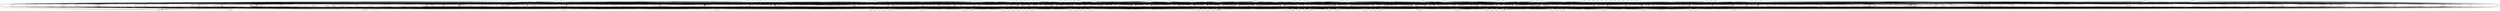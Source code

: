 // DAG automatically generated by daggen at Wed Apr 12 12:23:01 2017
// ./daggen --dot -n 200 --jump=3 --fat=0.8 --regularity=0.4 --density=0.6 
digraph G {
  1 [size="442498258023", alpha="0.09"]
  1 -> 69 [size ="411041792"]
  1 -> 77 [size ="411041792"]
  1 -> 80 [size ="411041792"]
  1 -> 81 [size ="411041792"]
  1 -> 83 [size ="411041792"]
  1 -> 84 [size ="411041792"]
  1 -> 91 [size ="411041792"]
  1 -> 93 [size ="411041792"]
  1 -> 97 [size ="411041792"]
  1 -> 99 [size ="411041792"]
  1 -> 108 [size ="411041792"]
  1 -> 109 [size ="411041792"]
  1 -> 112 [size ="411041792"]
  1 -> 113 [size ="411041792"]
  1 -> 117 [size ="411041792"]
  1 -> 124 [size ="411041792"]
  1 -> 126 [size ="411041792"]
  1 -> 128 [size ="411041792"]
  1 -> 144 [size ="411041792"]
  1 -> 150 [size ="411041792"]
  1 -> 155 [size ="411041792"]
  1 -> 161 [size ="411041792"]
  1 -> 167 [size ="411041792"]
  1 -> 168 [size ="411041792"]
  1 -> 169 [size ="411041792"]
  1 -> 173 [size ="411041792"]
  1 -> 175 [size ="411041792"]
  1 -> 177 [size ="411041792"]
  1 -> 183 [size ="411041792"]
  1 -> 184 [size ="411041792"]
  1 -> 184 [size ="411041792"]
  1 -> 185 [size ="411041792"]
  1 -> 187 [size ="411041792"]
  1 -> 188 [size ="411041792"]
  1 -> 192 [size ="411041792"]
  2 [size="366554525359", alpha="0.13"]
  2 -> 69 [size ="301989888"]
  2 -> 71 [size ="301989888"]
  2 -> 72 [size ="301989888"]
  2 -> 78 [size ="301989888"]
  2 -> 80 [size ="301989888"]
  2 -> 85 [size ="301989888"]
  2 -> 87 [size ="301989888"]
  2 -> 93 [size ="301989888"]
  2 -> 101 [size ="301989888"]
  2 -> 105 [size ="301989888"]
  2 -> 108 [size ="301989888"]
  2 -> 109 [size ="301989888"]
  2 -> 111 [size ="301989888"]
  2 -> 112 [size ="301989888"]
  2 -> 118 [size ="301989888"]
  2 -> 124 [size ="301989888"]
  2 -> 126 [size ="301989888"]
  2 -> 132 [size ="301989888"]
  2 -> 136 [size ="301989888"]
  2 -> 140 [size ="301989888"]
  2 -> 143 [size ="301989888"]
  2 -> 144 [size ="301989888"]
  2 -> 145 [size ="301989888"]
  2 -> 150 [size ="301989888"]
  2 -> 153 [size ="301989888"]
  2 -> 160 [size ="301989888"]
  2 -> 168 [size ="301989888"]
  2 -> 169 [size ="301989888"]
  2 -> 170 [size ="301989888"]
  2 -> 176 [size ="301989888"]
  2 -> 183 [size ="301989888"]
  2 -> 185 [size ="301989888"]
  2 -> 187 [size ="301989888"]
  2 -> 188 [size ="301989888"]
  3 [size="368293445632", alpha="0.10"]
  3 -> 75 [size ="411041792"]
  3 -> 78 [size ="411041792"]
  3 -> 79 [size ="411041792"]
  3 -> 80 [size ="411041792"]
  3 -> 87 [size ="411041792"]
  3 -> 88 [size ="411041792"]
  3 -> 91 [size ="411041792"]
  3 -> 95 [size ="411041792"]
  3 -> 96 [size ="411041792"]
  3 -> 97 [size ="411041792"]
  3 -> 101 [size ="411041792"]
  3 -> 102 [size ="411041792"]
  3 -> 106 [size ="411041792"]
  3 -> 108 [size ="411041792"]
  3 -> 109 [size ="411041792"]
  3 -> 113 [size ="411041792"]
  3 -> 123 [size ="411041792"]
  3 -> 124 [size ="411041792"]
  3 -> 127 [size ="411041792"]
  3 -> 129 [size ="411041792"]
  3 -> 131 [size ="411041792"]
  3 -> 143 [size ="411041792"]
  3 -> 145 [size ="411041792"]
  3 -> 156 [size ="411041792"]
  3 -> 168 [size ="411041792"]
  3 -> 169 [size ="411041792"]
  3 -> 173 [size ="411041792"]
  3 -> 175 [size ="411041792"]
  3 -> 176 [size ="411041792"]
  3 -> 181 [size ="411041792"]
  3 -> 185 [size ="411041792"]
  3 -> 188 [size ="411041792"]
  3 -> 197 [size ="411041792"]
  3 -> 199 [size ="411041792"]
  4 [size="68719476736", alpha="0.06"]
  4 -> 75 [size ="134217728"]
  4 -> 76 [size ="134217728"]
  4 -> 78 [size ="134217728"]
  4 -> 80 [size ="134217728"]
  4 -> 84 [size ="134217728"]
  4 -> 88 [size ="134217728"]
  4 -> 89 [size ="134217728"]
  4 -> 92 [size ="134217728"]
  4 -> 94 [size ="134217728"]
  4 -> 95 [size ="134217728"]
  4 -> 96 [size ="134217728"]
  4 -> 99 [size ="134217728"]
  4 -> 102 [size ="134217728"]
  4 -> 103 [size ="134217728"]
  4 -> 105 [size ="134217728"]
  4 -> 113 [size ="134217728"]
  4 -> 118 [size ="134217728"]
  4 -> 119 [size ="134217728"]
  4 -> 129 [size ="134217728"]
  4 -> 132 [size ="134217728"]
  4 -> 135 [size ="134217728"]
  4 -> 136 [size ="134217728"]
  4 -> 143 [size ="134217728"]
  4 -> 145 [size ="134217728"]
  4 -> 151 [size ="134217728"]
  4 -> 160 [size ="134217728"]
  4 -> 161 [size ="134217728"]
  4 -> 166 [size ="134217728"]
  4 -> 167 [size ="134217728"]
  4 -> 168 [size ="134217728"]
  4 -> 169 [size ="134217728"]
  4 -> 172 [size ="134217728"]
  4 -> 176 [size ="134217728"]
  4 -> 177 [size ="134217728"]
  4 -> 191 [size ="134217728"]
  4 -> 194 [size ="134217728"]
  4 -> 199 [size ="134217728"]
  4 -> 200 [size ="134217728"]
  5 [size="453682816242", alpha="0.10"]
  5 -> 69 [size ="301989888"]
  5 -> 74 [size ="301989888"]
  5 -> 76 [size ="301989888"]
  5 -> 80 [size ="301989888"]
  5 -> 82 [size ="301989888"]
  5 -> 84 [size ="301989888"]
  5 -> 85 [size ="301989888"]
  5 -> 93 [size ="301989888"]
  5 -> 98 [size ="301989888"]
  5 -> 101 [size ="301989888"]
  5 -> 104 [size ="301989888"]
  5 -> 108 [size ="301989888"]
  5 -> 109 [size ="301989888"]
  5 -> 111 [size ="301989888"]
  5 -> 120 [size ="301989888"]
  5 -> 124 [size ="301989888"]
  5 -> 140 [size ="301989888"]
  5 -> 141 [size ="301989888"]
  5 -> 143 [size ="301989888"]
  5 -> 145 [size ="301989888"]
  5 -> 151 [size ="301989888"]
  5 -> 155 [size ="301989888"]
  5 -> 158 [size ="301989888"]
  5 -> 159 [size ="301989888"]
  5 -> 160 [size ="301989888"]
  5 -> 164 [size ="301989888"]
  5 -> 165 [size ="301989888"]
  5 -> 167 [size ="301989888"]
  5 -> 176 [size ="301989888"]
  5 -> 177 [size ="301989888"]
  5 -> 188 [size ="301989888"]
  5 -> 191 [size ="301989888"]
  5 -> 196 [size ="301989888"]
  6 [size="11475409647", alpha="0.08"]
  6 -> 69 [size ="838860800"]
  6 -> 79 [size ="838860800"]
  6 -> 80 [size ="838860800"]
  6 -> 84 [size ="838860800"]
  6 -> 88 [size ="838860800"]
  6 -> 94 [size ="838860800"]
  6 -> 95 [size ="838860800"]
  6 -> 97 [size ="838860800"]
  6 -> 108 [size ="838860800"]
  6 -> 109 [size ="838860800"]
  6 -> 124 [size ="838860800"]
  6 -> 139 [size ="838860800"]
  6 -> 140 [size ="838860800"]
  6 -> 145 [size ="838860800"]
  6 -> 151 [size ="838860800"]
  6 -> 160 [size ="838860800"]
  6 -> 162 [size ="838860800"]
  6 -> 163 [size ="838860800"]
  6 -> 164 [size ="838860800"]
  6 -> 166 [size ="838860800"]
  6 -> 168 [size ="838860800"]
  6 -> 169 [size ="838860800"]
  6 -> 171 [size ="838860800"]
  6 -> 176 [size ="838860800"]
  6 -> 177 [size ="838860800"]
  6 -> 180 [size ="838860800"]
  6 -> 189 [size ="838860800"]
  6 -> 193 [size ="838860800"]
  6 -> 194 [size ="838860800"]
  7 [size="70791004593", alpha="0.17"]
  7 -> 70 [size ="209715200"]
  7 -> 71 [size ="209715200"]
  7 -> 73 [size ="209715200"]
  7 -> 74 [size ="209715200"]
  7 -> 79 [size ="209715200"]
  7 -> 80 [size ="209715200"]
  7 -> 83 [size ="209715200"]
  7 -> 85 [size ="209715200"]
  7 -> 93 [size ="209715200"]
  7 -> 101 [size ="209715200"]
  7 -> 105 [size ="209715200"]
  7 -> 106 [size ="209715200"]
  7 -> 109 [size ="209715200"]
  7 -> 115 [size ="209715200"]
  7 -> 117 [size ="209715200"]
  7 -> 119 [size ="209715200"]
  7 -> 123 [size ="209715200"]
  7 -> 124 [size ="209715200"]
  7 -> 134 [size ="209715200"]
  7 -> 135 [size ="209715200"]
  7 -> 136 [size ="209715200"]
  7 -> 138 [size ="209715200"]
  7 -> 148 [size ="209715200"]
  7 -> 151 [size ="209715200"]
  7 -> 153 [size ="209715200"]
  7 -> 165 [size ="209715200"]
  7 -> 172 [size ="209715200"]
  7 -> 173 [size ="209715200"]
  7 -> 175 [size ="209715200"]
  7 -> 180 [size ="209715200"]
  7 -> 183 [size ="209715200"]
  7 -> 193 [size ="209715200"]
  7 -> 194 [size ="209715200"]
  8 [size="368293445632", alpha="0.03"]
  8 -> 70 [size ="411041792"]
  8 -> 73 [size ="411041792"]
  8 -> 74 [size ="411041792"]
  8 -> 74 [size ="411041792"]
  8 -> 75 [size ="411041792"]
  8 -> 78 [size ="411041792"]
  8 -> 79 [size ="411041792"]
  8 -> 80 [size ="411041792"]
  8 -> 93 [size ="411041792"]
  8 -> 95 [size ="411041792"]
  8 -> 97 [size ="411041792"]
  8 -> 99 [size ="411041792"]
  8 -> 102 [size ="411041792"]
  8 -> 107 [size ="411041792"]
  8 -> 111 [size ="411041792"]
  8 -> 117 [size ="411041792"]
  8 -> 122 [size ="411041792"]
  8 -> 131 [size ="411041792"]
  8 -> 132 [size ="411041792"]
  8 -> 136 [size ="411041792"]
  8 -> 140 [size ="411041792"]
  8 -> 143 [size ="411041792"]
  8 -> 146 [size ="411041792"]
  8 -> 153 [size ="411041792"]
  8 -> 161 [size ="411041792"]
  8 -> 162 [size ="411041792"]
  8 -> 163 [size ="411041792"]
  8 -> 166 [size ="411041792"]
  8 -> 169 [size ="411041792"]
  8 -> 172 [size ="411041792"]
  8 -> 175 [size ="411041792"]
  8 -> 180 [size ="411041792"]
  8 -> 182 [size ="411041792"]
  8 -> 188 [size ="411041792"]
  8 -> 194 [size ="411041792"]
  9 [size="84487605820", alpha="0.17"]
  9 -> 70 [size ="209715200"]
  9 -> 80 [size ="209715200"]
  9 -> 84 [size ="209715200"]
  9 -> 87 [size ="209715200"]
  9 -> 88 [size ="209715200"]
  9 -> 89 [size ="209715200"]
  9 -> 93 [size ="209715200"]
  9 -> 95 [size ="209715200"]
  9 -> 96 [size ="209715200"]
  9 -> 99 [size ="209715200"]
  9 -> 103 [size ="209715200"]
  9 -> 106 [size ="209715200"]
  9 -> 108 [size ="209715200"]
  9 -> 109 [size ="209715200"]
  9 -> 110 [size ="209715200"]
  9 -> 111 [size ="209715200"]
  9 -> 113 [size ="209715200"]
  9 -> 117 [size ="209715200"]
  9 -> 118 [size ="209715200"]
  9 -> 119 [size ="209715200"]
  9 -> 124 [size ="209715200"]
  9 -> 126 [size ="209715200"]
  9 -> 128 [size ="209715200"]
  9 -> 131 [size ="209715200"]
  9 -> 132 [size ="209715200"]
  9 -> 140 [size ="209715200"]
  9 -> 142 [size ="209715200"]
  9 -> 143 [size ="209715200"]
  9 -> 154 [size ="209715200"]
  9 -> 155 [size ="209715200"]
  9 -> 156 [size ="209715200"]
  9 -> 163 [size ="209715200"]
  9 -> 167 [size ="209715200"]
  9 -> 170 [size ="209715200"]
  9 -> 176 [size ="209715200"]
  9 -> 180 [size ="209715200"]
  9 -> 182 [size ="209715200"]
  9 -> 183 [size ="209715200"]
  9 -> 188 [size ="209715200"]
  9 -> 190 [size ="209715200"]
  9 -> 191 [size ="209715200"]
  9 -> 197 [size ="209715200"]
  10 [size="782757789696", alpha="0.09"]
  10 -> 78 [size ="679477248"]
  10 -> 79 [size ="679477248"]
  10 -> 81 [size ="679477248"]
  10 -> 84 [size ="679477248"]
  10 -> 86 [size ="679477248"]
  10 -> 87 [size ="679477248"]
  10 -> 94 [size ="679477248"]
  10 -> 95 [size ="679477248"]
  10 -> 97 [size ="679477248"]
  10 -> 98 [size ="679477248"]
  10 -> 106 [size ="679477248"]
  10 -> 108 [size ="679477248"]
  10 -> 108 [size ="679477248"]
  10 -> 110 [size ="679477248"]
  10 -> 113 [size ="679477248"]
  10 -> 126 [size ="679477248"]
  10 -> 127 [size ="679477248"]
  10 -> 131 [size ="679477248"]
  10 -> 140 [size ="679477248"]
  10 -> 141 [size ="679477248"]
  10 -> 145 [size ="679477248"]
  10 -> 147 [size ="679477248"]
  10 -> 154 [size ="679477248"]
  10 -> 155 [size ="679477248"]
  10 -> 156 [size ="679477248"]
  10 -> 160 [size ="679477248"]
  10 -> 164 [size ="679477248"]
  10 -> 165 [size ="679477248"]
  10 -> 166 [size ="679477248"]
  10 -> 172 [size ="679477248"]
  10 -> 181 [size ="679477248"]
  10 -> 183 [size ="679477248"]
  10 -> 184 [size ="679477248"]
  10 -> 192 [size ="679477248"]
  10 -> 199 [size ="679477248"]
  11 [size="782757789696", alpha="0.02"]
  11 -> 72 [size ="679477248"]
  11 -> 80 [size ="679477248"]
  11 -> 84 [size ="679477248"]
  11 -> 86 [size ="679477248"]
  11 -> 86 [size ="679477248"]
  11 -> 88 [size ="679477248"]
  11 -> 89 [size ="679477248"]
  11 -> 94 [size ="679477248"]
  11 -> 95 [size ="679477248"]
  11 -> 96 [size ="679477248"]
  11 -> 97 [size ="679477248"]
  11 -> 101 [size ="679477248"]
  11 -> 102 [size ="679477248"]
  11 -> 106 [size ="679477248"]
  11 -> 107 [size ="679477248"]
  11 -> 110 [size ="679477248"]
  11 -> 117 [size ="679477248"]
  11 -> 126 [size ="679477248"]
  11 -> 131 [size ="679477248"]
  11 -> 132 [size ="679477248"]
  11 -> 144 [size ="679477248"]
  11 -> 153 [size ="679477248"]
  11 -> 156 [size ="679477248"]
  11 -> 162 [size ="679477248"]
  11 -> 168 [size ="679477248"]
  11 -> 176 [size ="679477248"]
  11 -> 178 [size ="679477248"]
  11 -> 182 [size ="679477248"]
  11 -> 186 [size ="679477248"]
  11 -> 194 [size ="679477248"]
  12 [size="549755813888", alpha="0.04"]
  12 -> 69 [size ="536870912"]
  12 -> 74 [size ="536870912"]
  12 -> 75 [size ="536870912"]
  12 -> 77 [size ="536870912"]
  12 -> 80 [size ="536870912"]
  12 -> 84 [size ="536870912"]
  12 -> 85 [size ="536870912"]
  12 -> 88 [size ="536870912"]
  12 -> 89 [size ="536870912"]
  12 -> 94 [size ="536870912"]
  12 -> 95 [size ="536870912"]
  12 -> 97 [size ="536870912"]
  12 -> 102 [size ="536870912"]
  12 -> 106 [size ="536870912"]
  12 -> 108 [size ="536870912"]
  12 -> 110 [size ="536870912"]
  12 -> 113 [size ="536870912"]
  12 -> 114 [size ="536870912"]
  12 -> 116 [size ="536870912"]
  12 -> 123 [size ="536870912"]
  12 -> 126 [size ="536870912"]
  12 -> 131 [size ="536870912"]
  12 -> 136 [size ="536870912"]
  12 -> 141 [size ="536870912"]
  12 -> 143 [size ="536870912"]
  12 -> 144 [size ="536870912"]
  12 -> 145 [size ="536870912"]
  12 -> 150 [size ="536870912"]
  12 -> 156 [size ="536870912"]
  12 -> 162 [size ="536870912"]
  12 -> 170 [size ="536870912"]
  12 -> 176 [size ="536870912"]
  12 -> 181 [size ="536870912"]
  12 -> 186 [size ="536870912"]
  12 -> 187 [size ="536870912"]
  12 -> 191 [size ="536870912"]
  12 -> 192 [size ="536870912"]
  12 -> 200 [size ="536870912"]
  13 [size="450383794576", alpha="0.11"]
  13 -> 69 [size ="411041792"]
  13 -> 71 [size ="411041792"]
  13 -> 74 [size ="411041792"]
  13 -> 75 [size ="411041792"]
  13 -> 79 [size ="411041792"]
  13 -> 80 [size ="411041792"]
  13 -> 84 [size ="411041792"]
  13 -> 85 [size ="411041792"]
  13 -> 89 [size ="411041792"]
  13 -> 93 [size ="411041792"]
  13 -> 94 [size ="411041792"]
  13 -> 95 [size ="411041792"]
  13 -> 100 [size ="411041792"]
  13 -> 102 [size ="411041792"]
  13 -> 110 [size ="411041792"]
  13 -> 111 [size ="411041792"]
  13 -> 114 [size ="411041792"]
  13 -> 123 [size ="411041792"]
  13 -> 126 [size ="411041792"]
  13 -> 128 [size ="411041792"]
  13 -> 130 [size ="411041792"]
  13 -> 132 [size ="411041792"]
  13 -> 140 [size ="411041792"]
  13 -> 143 [size ="411041792"]
  13 -> 144 [size ="411041792"]
  13 -> 150 [size ="411041792"]
  13 -> 151 [size ="411041792"]
  13 -> 156 [size ="411041792"]
  13 -> 165 [size ="411041792"]
  13 -> 166 [size ="411041792"]
  13 -> 170 [size ="411041792"]
  13 -> 176 [size ="411041792"]
  13 -> 177 [size ="411041792"]
  13 -> 180 [size ="411041792"]
  13 -> 187 [size ="411041792"]
  13 -> 190 [size ="411041792"]
  14 [size="142021528116", alpha="0.03"]
  14 -> 69 [size ="536870912"]
  14 -> 75 [size ="536870912"]
  14 -> 78 [size ="536870912"]
  14 -> 79 [size ="536870912"]
  14 -> 80 [size ="536870912"]
  14 -> 84 [size ="536870912"]
  14 -> 84 [size ="536870912"]
  14 -> 86 [size ="536870912"]
  14 -> 87 [size ="536870912"]
  14 -> 88 [size ="536870912"]
  14 -> 89 [size ="536870912"]
  14 -> 95 [size ="536870912"]
  14 -> 99 [size ="536870912"]
  14 -> 102 [size ="536870912"]
  14 -> 106 [size ="536870912"]
  14 -> 110 [size ="536870912"]
  14 -> 115 [size ="536870912"]
  14 -> 116 [size ="536870912"]
  14 -> 119 [size ="536870912"]
  14 -> 121 [size ="536870912"]
  14 -> 126 [size ="536870912"]
  14 -> 131 [size ="536870912"]
  14 -> 132 [size ="536870912"]
  14 -> 135 [size ="536870912"]
  14 -> 136 [size ="536870912"]
  14 -> 140 [size ="536870912"]
  14 -> 145 [size ="536870912"]
  14 -> 150 [size ="536870912"]
  14 -> 151 [size ="536870912"]
  14 -> 153 [size ="536870912"]
  14 -> 154 [size ="536870912"]
  14 -> 160 [size ="536870912"]
  14 -> 165 [size ="536870912"]
  14 -> 166 [size ="536870912"]
  14 -> 172 [size ="536870912"]
  14 -> 176 [size ="536870912"]
  14 -> 177 [size ="536870912"]
  14 -> 179 [size ="536870912"]
  14 -> 184 [size ="536870912"]
  14 -> 187 [size ="536870912"]
  14 -> 191 [size ="536870912"]
  14 -> 194 [size ="536870912"]
  15 [size="28991029248", alpha="0.15"]
  15 -> 74 [size ="75497472"]
  15 -> 75 [size ="75497472"]
  15 -> 80 [size ="75497472"]
  15 -> 84 [size ="75497472"]
  15 -> 87 [size ="75497472"]
  15 -> 88 [size ="75497472"]
  15 -> 96 [size ="75497472"]
  15 -> 99 [size ="75497472"]
  15 -> 102 [size ="75497472"]
  15 -> 107 [size ="75497472"]
  15 -> 108 [size ="75497472"]
  15 -> 109 [size ="75497472"]
  15 -> 110 [size ="75497472"]
  15 -> 116 [size ="75497472"]
  15 -> 120 [size ="75497472"]
  15 -> 124 [size ="75497472"]
  15 -> 126 [size ="75497472"]
  15 -> 131 [size ="75497472"]
  15 -> 132 [size ="75497472"]
  15 -> 136 [size ="75497472"]
  15 -> 165 [size ="75497472"]
  15 -> 176 [size ="75497472"]
  15 -> 182 [size ="75497472"]
  15 -> 186 [size ="75497472"]
  15 -> 194 [size ="75497472"]
  16 [size="9574840078", alpha="0.17"]
  16 -> 74 [size ="301989888"]
  16 -> 75 [size ="301989888"]
  16 -> 77 [size ="301989888"]
  16 -> 78 [size ="301989888"]
  16 -> 79 [size ="301989888"]
  16 -> 80 [size ="301989888"]
  16 -> 81 [size ="301989888"]
  16 -> 84 [size ="301989888"]
  16 -> 85 [size ="301989888"]
  16 -> 87 [size ="301989888"]
  16 -> 88 [size ="301989888"]
  16 -> 89 [size ="301989888"]
  16 -> 91 [size ="301989888"]
  16 -> 93 [size ="301989888"]
  16 -> 99 [size ="301989888"]
  16 -> 102 [size ="301989888"]
  16 -> 105 [size ="301989888"]
  16 -> 111 [size ="301989888"]
  16 -> 112 [size ="301989888"]
  16 -> 114 [size ="301989888"]
  16 -> 117 [size ="301989888"]
  16 -> 118 [size ="301989888"]
  16 -> 125 [size ="301989888"]
  16 -> 126 [size ="301989888"]
  16 -> 129 [size ="301989888"]
  16 -> 131 [size ="301989888"]
  16 -> 132 [size ="301989888"]
  16 -> 134 [size ="301989888"]
  16 -> 136 [size ="301989888"]
  16 -> 138 [size ="301989888"]
  16 -> 145 [size ="301989888"]
  16 -> 159 [size ="301989888"]
  16 -> 165 [size ="301989888"]
  16 -> 166 [size ="301989888"]
  16 -> 167 [size ="301989888"]
  16 -> 170 [size ="301989888"]
  16 -> 176 [size ="301989888"]
  16 -> 180 [size ="301989888"]
  16 -> 182 [size ="301989888"]
  16 -> 183 [size ="301989888"]
  16 -> 186 [size ="301989888"]
  16 -> 189 [size ="301989888"]
  16 -> 194 [size ="301989888"]
  16 -> 196 [size ="301989888"]
  17 [size="392502910348", alpha="0.09"]
  17 -> 70 [size ="411041792"]
  17 -> 73 [size ="411041792"]
  17 -> 74 [size ="411041792"]
  17 -> 78 [size ="411041792"]
  17 -> 80 [size ="411041792"]
  17 -> 85 [size ="411041792"]
  17 -> 87 [size ="411041792"]
  17 -> 89 [size ="411041792"]
  17 -> 93 [size ="411041792"]
  17 -> 94 [size ="411041792"]
  17 -> 98 [size ="411041792"]
  17 -> 99 [size ="411041792"]
  17 -> 101 [size ="411041792"]
  17 -> 102 [size ="411041792"]
  17 -> 107 [size ="411041792"]
  17 -> 127 [size ="411041792"]
  17 -> 128 [size ="411041792"]
  17 -> 132 [size ="411041792"]
  17 -> 134 [size ="411041792"]
  17 -> 136 [size ="411041792"]
  17 -> 137 [size ="411041792"]
  17 -> 140 [size ="411041792"]
  17 -> 143 [size ="411041792"]
  17 -> 151 [size ="411041792"]
  17 -> 153 [size ="411041792"]
  17 -> 154 [size ="411041792"]
  17 -> 155 [size ="411041792"]
  17 -> 160 [size ="411041792"]
  17 -> 165 [size ="411041792"]
  17 -> 167 [size ="411041792"]
  17 -> 170 [size ="411041792"]
  17 -> 172 [size ="411041792"]
  17 -> 177 [size ="411041792"]
  17 -> 180 [size ="411041792"]
  17 -> 182 [size ="411041792"]
  17 -> 186 [size ="411041792"]
  17 -> 189 [size ="411041792"]
  17 -> 195 [size ="411041792"]
  17 -> 197 [size ="411041792"]
  17 -> 200 [size ="411041792"]
  18 [size="1487597864", alpha="0.18"]
  18 -> 71 [size ="75497472"]
  18 -> 74 [size ="75497472"]
  18 -> 78 [size ="75497472"]
  18 -> 79 [size ="75497472"]
  18 -> 86 [size ="75497472"]
  18 -> 87 [size ="75497472"]
  18 -> 87 [size ="75497472"]
  18 -> 89 [size ="75497472"]
  18 -> 91 [size ="75497472"]
  18 -> 92 [size ="75497472"]
  18 -> 93 [size ="75497472"]
  18 -> 95 [size ="75497472"]
  18 -> 96 [size ="75497472"]
  18 -> 99 [size ="75497472"]
  18 -> 102 [size ="75497472"]
  18 -> 105 [size ="75497472"]
  18 -> 110 [size ="75497472"]
  18 -> 116 [size ="75497472"]
  18 -> 117 [size ="75497472"]
  18 -> 120 [size ="75497472"]
  18 -> 124 [size ="75497472"]
  18 -> 131 [size ="75497472"]
  18 -> 134 [size ="75497472"]
  18 -> 135 [size ="75497472"]
  18 -> 136 [size ="75497472"]
  18 -> 137 [size ="75497472"]
  18 -> 151 [size ="75497472"]
  18 -> 153 [size ="75497472"]
  18 -> 159 [size ="75497472"]
  18 -> 160 [size ="75497472"]
  18 -> 163 [size ="75497472"]
  18 -> 165 [size ="75497472"]
  18 -> 166 [size ="75497472"]
  18 -> 167 [size ="75497472"]
  18 -> 172 [size ="75497472"]
  18 -> 177 [size ="75497472"]
  18 -> 178 [size ="75497472"]
  18 -> 180 [size ="75497472"]
  18 -> 181 [size ="75497472"]
  18 -> 182 [size ="75497472"]
  18 -> 186 [size ="75497472"]
  18 -> 187 [size ="75497472"]
  18 -> 188 [size ="75497472"]
  18 -> 196 [size ="75497472"]
  18 -> 200 [size ="75497472"]
  19 [size="29150238254", alpha="0.09"]
  19 -> 70 [size ="536870912"]
  19 -> 78 [size ="536870912"]
  19 -> 80 [size ="536870912"]
  19 -> 81 [size ="536870912"]
  19 -> 85 [size ="536870912"]
  19 -> 88 [size ="536870912"]
  19 -> 89 [size ="536870912"]
  19 -> 89 [size ="536870912"]
  19 -> 93 [size ="536870912"]
  19 -> 95 [size ="536870912"]
  19 -> 96 [size ="536870912"]
  19 -> 102 [size ="536870912"]
  19 -> 106 [size ="536870912"]
  19 -> 107 [size ="536870912"]
  19 -> 112 [size ="536870912"]
  19 -> 113 [size ="536870912"]
  19 -> 117 [size ="536870912"]
  19 -> 118 [size ="536870912"]
  19 -> 119 [size ="536870912"]
  19 -> 120 [size ="536870912"]
  19 -> 124 [size ="536870912"]
  19 -> 126 [size ="536870912"]
  19 -> 127 [size ="536870912"]
  19 -> 130 [size ="536870912"]
  19 -> 135 [size ="536870912"]
  19 -> 136 [size ="536870912"]
  19 -> 153 [size ="536870912"]
  19 -> 156 [size ="536870912"]
  19 -> 158 [size ="536870912"]
  19 -> 159 [size ="536870912"]
  19 -> 168 [size ="536870912"]
  19 -> 175 [size ="536870912"]
  19 -> 185 [size ="536870912"]
  19 -> 193 [size ="536870912"]
  19 -> 194 [size ="536870912"]
  20 [size="8991903110", alpha="0.01"]
  20 -> 69 [size ="301989888"]
  20 -> 80 [size ="301989888"]
  20 -> 83 [size ="301989888"]
  20 -> 85 [size ="301989888"]
  20 -> 86 [size ="301989888"]
  20 -> 87 [size ="301989888"]
  20 -> 88 [size ="301989888"]
  20 -> 89 [size ="301989888"]
  20 -> 93 [size ="301989888"]
  20 -> 95 [size ="301989888"]
  20 -> 97 [size ="301989888"]
  20 -> 104 [size ="301989888"]
  20 -> 106 [size ="301989888"]
  20 -> 110 [size ="301989888"]
  20 -> 111 [size ="301989888"]
  20 -> 117 [size ="301989888"]
  20 -> 117 [size ="301989888"]
  20 -> 118 [size ="301989888"]
  20 -> 119 [size ="301989888"]
  20 -> 123 [size ="301989888"]
  20 -> 124 [size ="301989888"]
  20 -> 125 [size ="301989888"]
  20 -> 126 [size ="301989888"]
  20 -> 127 [size ="301989888"]
  20 -> 134 [size ="301989888"]
  20 -> 136 [size ="301989888"]
  20 -> 137 [size ="301989888"]
  20 -> 146 [size ="301989888"]
  20 -> 153 [size ="301989888"]
  20 -> 156 [size ="301989888"]
  20 -> 158 [size ="301989888"]
  20 -> 160 [size ="301989888"]
  20 -> 162 [size ="301989888"]
  20 -> 165 [size ="301989888"]
  20 -> 168 [size ="301989888"]
  20 -> 174 [size ="301989888"]
  20 -> 181 [size ="301989888"]
  20 -> 182 [size ="301989888"]
  20 -> 183 [size ="301989888"]
  20 -> 186 [size ="301989888"]
  20 -> 190 [size ="301989888"]
  20 -> 193 [size ="301989888"]
  20 -> 194 [size ="301989888"]
  20 -> 199 [size ="301989888"]
  20 -> 200 [size ="301989888"]
  21 [size="863823425", alpha="0.15"]
  21 -> 69 [size ="33554432"]
  21 -> 75 [size ="33554432"]
  21 -> 78 [size ="33554432"]
  21 -> 81 [size ="33554432"]
  21 -> 84 [size ="33554432"]
  21 -> 85 [size ="33554432"]
  21 -> 86 [size ="33554432"]
  21 -> 88 [size ="33554432"]
  21 -> 93 [size ="33554432"]
  21 -> 95 [size ="33554432"]
  21 -> 102 [size ="33554432"]
  21 -> 103 [size ="33554432"]
  21 -> 106 [size ="33554432"]
  21 -> 107 [size ="33554432"]
  21 -> 111 [size ="33554432"]
  21 -> 112 [size ="33554432"]
  21 -> 118 [size ="33554432"]
  21 -> 119 [size ="33554432"]
  21 -> 122 [size ="33554432"]
  21 -> 127 [size ="33554432"]
  21 -> 133 [size ="33554432"]
  21 -> 136 [size ="33554432"]
  21 -> 143 [size ="33554432"]
  21 -> 144 [size ="33554432"]
  21 -> 150 [size ="33554432"]
  21 -> 153 [size ="33554432"]
  21 -> 154 [size ="33554432"]
  21 -> 158 [size ="33554432"]
  21 -> 160 [size ="33554432"]
  21 -> 168 [size ="33554432"]
  21 -> 173 [size ="33554432"]
  21 -> 176 [size ="33554432"]
  21 -> 181 [size ="33554432"]
  21 -> 190 [size ="33554432"]
  21 -> 193 [size ="33554432"]
  21 -> 200 [size ="33554432"]
  22 [size="7600576787", alpha="0.10"]
  22 -> 69 [size ="209715200"]
  22 -> 71 [size ="209715200"]
  22 -> 74 [size ="209715200"]
  22 -> 75 [size ="209715200"]
  22 -> 80 [size ="209715200"]
  22 -> 86 [size ="209715200"]
  22 -> 88 [size ="209715200"]
  22 -> 90 [size ="209715200"]
  22 -> 92 [size ="209715200"]
  22 -> 93 [size ="209715200"]
  22 -> 96 [size ="209715200"]
  22 -> 99 [size ="209715200"]
  22 -> 104 [size ="209715200"]
  22 -> 106 [size ="209715200"]
  22 -> 107 [size ="209715200"]
  22 -> 109 [size ="209715200"]
  22 -> 110 [size ="209715200"]
  22 -> 113 [size ="209715200"]
  22 -> 114 [size ="209715200"]
  22 -> 126 [size ="209715200"]
  22 -> 131 [size ="209715200"]
  22 -> 132 [size ="209715200"]
  22 -> 136 [size ="209715200"]
  22 -> 143 [size ="209715200"]
  22 -> 148 [size ="209715200"]
  22 -> 151 [size ="209715200"]
  22 -> 153 [size ="209715200"]
  22 -> 154 [size ="209715200"]
  22 -> 159 [size ="209715200"]
  22 -> 160 [size ="209715200"]
  22 -> 161 [size ="209715200"]
  22 -> 163 [size ="209715200"]
  22 -> 175 [size ="209715200"]
  22 -> 200 [size ="209715200"]
  23 [size="4410175607", alpha="0.14"]
  23 -> 69 [size ="75497472"]
  23 -> 75 [size ="75497472"]
  23 -> 77 [size ="75497472"]
  23 -> 81 [size ="75497472"]
  23 -> 83 [size ="75497472"]
  23 -> 87 [size ="75497472"]
  23 -> 88 [size ="75497472"]
  23 -> 89 [size ="75497472"]
  23 -> 97 [size ="75497472"]
  23 -> 99 [size ="75497472"]
  23 -> 100 [size ="75497472"]
  23 -> 102 [size ="75497472"]
  23 -> 110 [size ="75497472"]
  23 -> 111 [size ="75497472"]
  23 -> 113 [size ="75497472"]
  23 -> 114 [size ="75497472"]
  23 -> 115 [size ="75497472"]
  23 -> 116 [size ="75497472"]
  23 -> 119 [size ="75497472"]
  23 -> 120 [size ="75497472"]
  23 -> 126 [size ="75497472"]
  23 -> 127 [size ="75497472"]
  23 -> 129 [size ="75497472"]
  23 -> 136 [size ="75497472"]
  23 -> 137 [size ="75497472"]
  23 -> 150 [size ="75497472"]
  23 -> 151 [size ="75497472"]
  23 -> 153 [size ="75497472"]
  23 -> 155 [size ="75497472"]
  23 -> 156 [size ="75497472"]
  23 -> 160 [size ="75497472"]
  23 -> 167 [size ="75497472"]
  23 -> 169 [size ="75497472"]
  23 -> 170 [size ="75497472"]
  23 -> 181 [size ="75497472"]
  23 -> 182 [size ="75497472"]
  23 -> 187 [size ="75497472"]
  23 -> 191 [size ="75497472"]
  23 -> 198 [size ="75497472"]
  24 [size="2101576026", alpha="0.18"]
  24 -> 69 [size ="134217728"]
  24 -> 71 [size ="134217728"]
  24 -> 75 [size ="134217728"]
  24 -> 76 [size ="134217728"]
  24 -> 78 [size ="134217728"]
  24 -> 80 [size ="134217728"]
  24 -> 85 [size ="134217728"]
  24 -> 87 [size ="134217728"]
  24 -> 88 [size ="134217728"]
  24 -> 89 [size ="134217728"]
  24 -> 93 [size ="134217728"]
  24 -> 95 [size ="134217728"]
  24 -> 112 [size ="134217728"]
  24 -> 115 [size ="134217728"]
  24 -> 116 [size ="134217728"]
  24 -> 123 [size ="134217728"]
  24 -> 125 [size ="134217728"]
  24 -> 126 [size ="134217728"]
  24 -> 134 [size ="134217728"]
  24 -> 143 [size ="134217728"]
  24 -> 144 [size ="134217728"]
  24 -> 151 [size ="134217728"]
  24 -> 154 [size ="134217728"]
  24 -> 157 [size ="134217728"]
  24 -> 166 [size ="134217728"]
  24 -> 167 [size ="134217728"]
  24 -> 170 [size ="134217728"]
  24 -> 175 [size ="134217728"]
  24 -> 176 [size ="134217728"]
  24 -> 177 [size ="134217728"]
  24 -> 182 [size ="134217728"]
  24 -> 183 [size ="134217728"]
  24 -> 190 [size ="134217728"]
  24 -> 200 [size ="134217728"]
  25 [size="368293445632", alpha="0.16"]
  25 -> 69 [size ="411041792"]
  25 -> 70 [size ="411041792"]
  25 -> 71 [size ="411041792"]
  25 -> 73 [size ="411041792"]
  25 -> 74 [size ="411041792"]
  25 -> 79 [size ="411041792"]
  25 -> 80 [size ="411041792"]
  25 -> 81 [size ="411041792"]
  25 -> 82 [size ="411041792"]
  25 -> 84 [size ="411041792"]
  25 -> 86 [size ="411041792"]
  25 -> 89 [size ="411041792"]
  25 -> 92 [size ="411041792"]
  25 -> 93 [size ="411041792"]
  25 -> 96 [size ="411041792"]
  25 -> 105 [size ="411041792"]
  25 -> 109 [size ="411041792"]
  25 -> 111 [size ="411041792"]
  25 -> 113 [size ="411041792"]
  25 -> 114 [size ="411041792"]
  25 -> 115 [size ="411041792"]
  25 -> 116 [size ="411041792"]
  25 -> 117 [size ="411041792"]
  25 -> 118 [size ="411041792"]
  25 -> 119 [size ="411041792"]
  25 -> 120 [size ="411041792"]
  25 -> 124 [size ="411041792"]
  25 -> 131 [size ="411041792"]
  25 -> 132 [size ="411041792"]
  25 -> 135 [size ="411041792"]
  25 -> 140 [size ="411041792"]
  25 -> 141 [size ="411041792"]
  25 -> 143 [size ="411041792"]
  25 -> 145 [size ="411041792"]
  25 -> 148 [size ="411041792"]
  25 -> 153 [size ="411041792"]
  25 -> 155 [size ="411041792"]
  25 -> 158 [size ="411041792"]
  25 -> 160 [size ="411041792"]
  25 -> 166 [size ="411041792"]
  25 -> 173 [size ="411041792"]
  25 -> 176 [size ="411041792"]
  25 -> 182 [size ="411041792"]
  25 -> 183 [size ="411041792"]
  25 -> 184 [size ="411041792"]
  25 -> 191 [size ="411041792"]
  25 -> 192 [size ="411041792"]
  25 -> 194 [size ="411041792"]
  26 [size="157790055719", alpha="0.03"]
  26 -> 69 [size ="301989888"]
  26 -> 73 [size ="301989888"]
  26 -> 75 [size ="301989888"]
  26 -> 86 [size ="301989888"]
  26 -> 87 [size ="301989888"]
  26 -> 88 [size ="301989888"]
  26 -> 89 [size ="301989888"]
  26 -> 106 [size ="301989888"]
  26 -> 110 [size ="301989888"]
  26 -> 111 [size ="301989888"]
  26 -> 115 [size ="301989888"]
  26 -> 116 [size ="301989888"]
  26 -> 120 [size ="301989888"]
  26 -> 122 [size ="301989888"]
  26 -> 126 [size ="301989888"]
  26 -> 127 [size ="301989888"]
  26 -> 132 [size ="301989888"]
  26 -> 145 [size ="301989888"]
  26 -> 147 [size ="301989888"]
  26 -> 153 [size ="301989888"]
  26 -> 159 [size ="301989888"]
  26 -> 162 [size ="301989888"]
  26 -> 166 [size ="301989888"]
  26 -> 168 [size ="301989888"]
  26 -> 180 [size ="301989888"]
  26 -> 182 [size ="301989888"]
  26 -> 183 [size ="301989888"]
  26 -> 184 [size ="301989888"]
  26 -> 189 [size ="301989888"]
  26 -> 191 [size ="301989888"]
  27 [size="34058909871", alpha="0.11"]
  27 -> 69 [size ="33554432"]
  27 -> 76 [size ="33554432"]
  27 -> 80 [size ="33554432"]
  27 -> 84 [size ="33554432"]
  27 -> 86 [size ="33554432"]
  27 -> 87 [size ="33554432"]
  27 -> 93 [size ="33554432"]
  27 -> 96 [size ="33554432"]
  27 -> 97 [size ="33554432"]
  27 -> 99 [size ="33554432"]
  27 -> 100 [size ="33554432"]
  27 -> 101 [size ="33554432"]
  27 -> 106 [size ="33554432"]
  27 -> 108 [size ="33554432"]
  27 -> 114 [size ="33554432"]
  27 -> 119 [size ="33554432"]
  27 -> 126 [size ="33554432"]
  27 -> 131 [size ="33554432"]
  27 -> 136 [size ="33554432"]
  27 -> 140 [size ="33554432"]
  27 -> 158 [size ="33554432"]
  27 -> 162 [size ="33554432"]
  27 -> 176 [size ="33554432"]
  27 -> 180 [size ="33554432"]
  27 -> 180 [size ="33554432"]
  27 -> 182 [size ="33554432"]
  27 -> 188 [size ="33554432"]
  27 -> 191 [size ="33554432"]
  27 -> 193 [size ="33554432"]
  27 -> 194 [size ="33554432"]
  27 -> 197 [size ="33554432"]
  27 -> 199 [size ="33554432"]
  27 -> 200 [size ="33554432"]
  28 [size="15934880159", alpha="0.02"]
  28 -> 70 [size ="33554432"]
  28 -> 74 [size ="33554432"]
  28 -> 76 [size ="33554432"]
  28 -> 82 [size ="33554432"]
  28 -> 87 [size ="33554432"]
  28 -> 88 [size ="33554432"]
  28 -> 92 [size ="33554432"]
  28 -> 93 [size ="33554432"]
  28 -> 95 [size ="33554432"]
  28 -> 96 [size ="33554432"]
  28 -> 97 [size ="33554432"]
  28 -> 98 [size ="33554432"]
  28 -> 99 [size ="33554432"]
  28 -> 101 [size ="33554432"]
  28 -> 106 [size ="33554432"]
  28 -> 109 [size ="33554432"]
  28 -> 113 [size ="33554432"]
  28 -> 120 [size ="33554432"]
  28 -> 145 [size ="33554432"]
  28 -> 151 [size ="33554432"]
  28 -> 160 [size ="33554432"]
  28 -> 162 [size ="33554432"]
  28 -> 168 [size ="33554432"]
  28 -> 170 [size ="33554432"]
  28 -> 184 [size ="33554432"]
  28 -> 191 [size ="33554432"]
  28 -> 197 [size ="33554432"]
  28 -> 199 [size ="33554432"]
  28 -> 200 [size ="33554432"]
  29 [size="6428063372", alpha="0.18"]
  29 -> 70 [size ="411041792"]
  29 -> 75 [size ="411041792"]
  29 -> 78 [size ="411041792"]
  29 -> 80 [size ="411041792"]
  29 -> 86 [size ="411041792"]
  29 -> 87 [size ="411041792"]
  29 -> 91 [size ="411041792"]
  29 -> 94 [size ="411041792"]
  29 -> 96 [size ="411041792"]
  29 -> 97 [size ="411041792"]
  29 -> 99 [size ="411041792"]
  29 -> 106 [size ="411041792"]
  29 -> 108 [size ="411041792"]
  29 -> 109 [size ="411041792"]
  29 -> 114 [size ="411041792"]
  29 -> 120 [size ="411041792"]
  29 -> 124 [size ="411041792"]
  29 -> 131 [size ="411041792"]
  29 -> 132 [size ="411041792"]
  29 -> 142 [size ="411041792"]
  29 -> 145 [size ="411041792"]
  29 -> 151 [size ="411041792"]
  29 -> 153 [size ="411041792"]
  29 -> 159 [size ="411041792"]
  29 -> 162 [size ="411041792"]
  29 -> 166 [size ="411041792"]
  29 -> 167 [size ="411041792"]
  29 -> 168 [size ="411041792"]
  29 -> 170 [size ="411041792"]
  29 -> 177 [size ="411041792"]
  29 -> 182 [size ="411041792"]
  29 -> 184 [size ="411041792"]
  29 -> 185 [size ="411041792"]
  29 -> 191 [size ="411041792"]
  29 -> 194 [size ="411041792"]
  29 -> 198 [size ="411041792"]
  29 -> 199 [size ="411041792"]
  29 -> 200 [size ="411041792"]
  30 [size="502067017382", alpha="0.17"]
  30 -> 69 [size ="411041792"]
  30 -> 73 [size ="411041792"]
  30 -> 74 [size ="411041792"]
  30 -> 81 [size ="411041792"]
  30 -> 85 [size ="411041792"]
  30 -> 86 [size ="411041792"]
  30 -> 88 [size ="411041792"]
  30 -> 95 [size ="411041792"]
  30 -> 96 [size ="411041792"]
  30 -> 97 [size ="411041792"]
  30 -> 99 [size ="411041792"]
  30 -> 100 [size ="411041792"]
  30 -> 102 [size ="411041792"]
  30 -> 105 [size ="411041792"]
  30 -> 106 [size ="411041792"]
  30 -> 107 [size ="411041792"]
  30 -> 108 [size ="411041792"]
  30 -> 119 [size ="411041792"]
  30 -> 124 [size ="411041792"]
  30 -> 128 [size ="411041792"]
  30 -> 130 [size ="411041792"]
  30 -> 131 [size ="411041792"]
  30 -> 132 [size ="411041792"]
  30 -> 134 [size ="411041792"]
  30 -> 145 [size ="411041792"]
  30 -> 151 [size ="411041792"]
  30 -> 166 [size ="411041792"]
  30 -> 167 [size ="411041792"]
  30 -> 168 [size ="411041792"]
  30 -> 169 [size ="411041792"]
  30 -> 171 [size ="411041792"]
  30 -> 182 [size ="411041792"]
  30 -> 183 [size ="411041792"]
  30 -> 184 [size ="411041792"]
  30 -> 187 [size ="411041792"]
  30 -> 188 [size ="411041792"]
  30 -> 191 [size ="411041792"]
  30 -> 194 [size ="411041792"]
  30 -> 200 [size ="411041792"]
  31 [size="18090455646", alpha="0.19"]
  31 -> 69 [size ="411041792"]
  31 -> 70 [size ="411041792"]
  31 -> 71 [size ="411041792"]
  31 -> 74 [size ="411041792"]
  31 -> 75 [size ="411041792"]
  31 -> 76 [size ="411041792"]
  31 -> 78 [size ="411041792"]
  31 -> 81 [size ="411041792"]
  31 -> 86 [size ="411041792"]
  31 -> 87 [size ="411041792"]
  31 -> 88 [size ="411041792"]
  31 -> 93 [size ="411041792"]
  31 -> 95 [size ="411041792"]
  31 -> 96 [size ="411041792"]
  31 -> 97 [size ="411041792"]
  31 -> 99 [size ="411041792"]
  31 -> 100 [size ="411041792"]
  31 -> 101 [size ="411041792"]
  31 -> 104 [size ="411041792"]
  31 -> 109 [size ="411041792"]
  31 -> 112 [size ="411041792"]
  31 -> 119 [size ="411041792"]
  31 -> 123 [size ="411041792"]
  31 -> 124 [size ="411041792"]
  31 -> 132 [size ="411041792"]
  31 -> 136 [size ="411041792"]
  31 -> 137 [size ="411041792"]
  31 -> 145 [size ="411041792"]
  31 -> 150 [size ="411041792"]
  31 -> 151 [size ="411041792"]
  31 -> 159 [size ="411041792"]
  31 -> 160 [size ="411041792"]
  31 -> 164 [size ="411041792"]
  31 -> 166 [size ="411041792"]
  31 -> 169 [size ="411041792"]
  31 -> 170 [size ="411041792"]
  31 -> 180 [size ="411041792"]
  31 -> 181 [size ="411041792"]
  31 -> 182 [size ="411041792"]
  31 -> 184 [size ="411041792"]
  31 -> 186 [size ="411041792"]
  31 -> 188 [size ="411041792"]
  31 -> 191 [size ="411041792"]
  31 -> 200 [size ="411041792"]
  32 [size="782757789696", alpha="0.09"]
  32 -> 70 [size ="679477248"]
  32 -> 71 [size ="679477248"]
  32 -> 71 [size ="679477248"]
  32 -> 74 [size ="679477248"]
  32 -> 75 [size ="679477248"]
  32 -> 86 [size ="679477248"]
  32 -> 87 [size ="679477248"]
  32 -> 88 [size ="679477248"]
  32 -> 90 [size ="679477248"]
  32 -> 92 [size ="679477248"]
  32 -> 95 [size ="679477248"]
  32 -> 96 [size ="679477248"]
  32 -> 102 [size ="679477248"]
  32 -> 105 [size ="679477248"]
  32 -> 110 [size ="679477248"]
  32 -> 111 [size ="679477248"]
  32 -> 114 [size ="679477248"]
  32 -> 115 [size ="679477248"]
  32 -> 122 [size ="679477248"]
  32 -> 124 [size ="679477248"]
  32 -> 134 [size ="679477248"]
  32 -> 145 [size ="679477248"]
  32 -> 155 [size ="679477248"]
  32 -> 159 [size ="679477248"]
  32 -> 160 [size ="679477248"]
  32 -> 164 [size ="679477248"]
  32 -> 168 [size ="679477248"]
  32 -> 169 [size ="679477248"]
  32 -> 181 [size ="679477248"]
  32 -> 183 [size ="679477248"]
  32 -> 184 [size ="679477248"]
  32 -> 186 [size ="679477248"]
  32 -> 190 [size ="679477248"]
  32 -> 194 [size ="679477248"]
  32 -> 200 [size ="679477248"]
  33 [size="88864791530", alpha="0.16"]
  33 -> 72 [size ="209715200"]
  33 -> 74 [size ="209715200"]
  33 -> 75 [size ="209715200"]
  33 -> 76 [size ="209715200"]
  33 -> 79 [size ="209715200"]
  33 -> 83 [size ="209715200"]
  33 -> 87 [size ="209715200"]
  33 -> 88 [size ="209715200"]
  33 -> 93 [size ="209715200"]
  33 -> 94 [size ="209715200"]
  33 -> 97 [size ="209715200"]
  33 -> 102 [size ="209715200"]
  33 -> 106 [size ="209715200"]
  33 -> 109 [size ="209715200"]
  33 -> 110 [size ="209715200"]
  33 -> 115 [size ="209715200"]
  33 -> 117 [size ="209715200"]
  33 -> 118 [size ="209715200"]
  33 -> 119 [size ="209715200"]
  33 -> 123 [size ="209715200"]
  33 -> 135 [size ="209715200"]
  33 -> 139 [size ="209715200"]
  33 -> 140 [size ="209715200"]
  33 -> 141 [size ="209715200"]
  33 -> 142 [size ="209715200"]
  33 -> 150 [size ="209715200"]
  33 -> 155 [size ="209715200"]
  33 -> 159 [size ="209715200"]
  33 -> 160 [size ="209715200"]
  33 -> 164 [size ="209715200"]
  33 -> 169 [size ="209715200"]
  33 -> 181 [size ="209715200"]
  33 -> 183 [size ="209715200"]
  33 -> 184 [size ="209715200"]
  33 -> 189 [size ="209715200"]
  33 -> 190 [size ="209715200"]
  33 -> 191 [size ="209715200"]
  33 -> 193 [size ="209715200"]
  33 -> 199 [size ="209715200"]
  34 [size="12318617053", alpha="0.09"]
  34 -> 74 [size ="209715200"]
  34 -> 76 [size ="209715200"]
  34 -> 77 [size ="209715200"]
  34 -> 80 [size ="209715200"]
  34 -> 84 [size ="209715200"]
  34 -> 88 [size ="209715200"]
  34 -> 97 [size ="209715200"]
  34 -> 99 [size ="209715200"]
  34 -> 102 [size ="209715200"]
  34 -> 106 [size ="209715200"]
  34 -> 107 [size ="209715200"]
  34 -> 109 [size ="209715200"]
  34 -> 111 [size ="209715200"]
  34 -> 113 [size ="209715200"]
  34 -> 118 [size ="209715200"]
  34 -> 119 [size ="209715200"]
  34 -> 122 [size ="209715200"]
  34 -> 123 [size ="209715200"]
  34 -> 124 [size ="209715200"]
  34 -> 134 [size ="209715200"]
  34 -> 135 [size ="209715200"]
  34 -> 150 [size ="209715200"]
  34 -> 153 [size ="209715200"]
  34 -> 159 [size ="209715200"]
  34 -> 160 [size ="209715200"]
  34 -> 161 [size ="209715200"]
  34 -> 165 [size ="209715200"]
  34 -> 170 [size ="209715200"]
  34 -> 184 [size ="209715200"]
  34 -> 185 [size ="209715200"]
  34 -> 186 [size ="209715200"]
  34 -> 190 [size ="209715200"]
  34 -> 191 [size ="209715200"]
  34 -> 194 [size ="209715200"]
  35 [size="368293445632", alpha="0.13"]
  35 -> 69 [size ="411041792"]
  35 -> 70 [size ="411041792"]
  35 -> 74 [size ="411041792"]
  35 -> 76 [size ="411041792"]
  35 -> 79 [size ="411041792"]
  35 -> 81 [size ="411041792"]
  35 -> 83 [size ="411041792"]
  35 -> 84 [size ="411041792"]
  35 -> 88 [size ="411041792"]
  35 -> 93 [size ="411041792"]
  35 -> 94 [size ="411041792"]
  35 -> 95 [size ="411041792"]
  35 -> 97 [size ="411041792"]
  35 -> 100 [size ="411041792"]
  35 -> 106 [size ="411041792"]
  35 -> 110 [size ="411041792"]
  35 -> 115 [size ="411041792"]
  35 -> 116 [size ="411041792"]
  35 -> 132 [size ="411041792"]
  35 -> 153 [size ="411041792"]
  35 -> 155 [size ="411041792"]
  35 -> 160 [size ="411041792"]
  35 -> 166 [size ="411041792"]
  35 -> 172 [size ="411041792"]
  35 -> 184 [size ="411041792"]
  35 -> 187 [size ="411041792"]
  35 -> 188 [size ="411041792"]
  35 -> 198 [size ="411041792"]
  36 [size="782757789696", alpha="0.07"]
  36 -> 69 [size ="679477248"]
  36 -> 71 [size ="679477248"]
  36 -> 74 [size ="679477248"]
  36 -> 76 [size ="679477248"]
  36 -> 78 [size ="679477248"]
  36 -> 79 [size ="679477248"]
  36 -> 81 [size ="679477248"]
  36 -> 84 [size ="679477248"]
  36 -> 85 [size ="679477248"]
  36 -> 89 [size ="679477248"]
  36 -> 93 [size ="679477248"]
  36 -> 97 [size ="679477248"]
  36 -> 98 [size ="679477248"]
  36 -> 99 [size ="679477248"]
  36 -> 105 [size ="679477248"]
  36 -> 109 [size ="679477248"]
  36 -> 110 [size ="679477248"]
  36 -> 116 [size ="679477248"]
  36 -> 119 [size ="679477248"]
  36 -> 120 [size ="679477248"]
  36 -> 126 [size ="679477248"]
  36 -> 131 [size ="679477248"]
  36 -> 145 [size ="679477248"]
  36 -> 155 [size ="679477248"]
  36 -> 156 [size ="679477248"]
  36 -> 159 [size ="679477248"]
  36 -> 160 [size ="679477248"]
  36 -> 162 [size ="679477248"]
  36 -> 164 [size ="679477248"]
  36 -> 165 [size ="679477248"]
  36 -> 168 [size ="679477248"]
  36 -> 175 [size ="679477248"]
  36 -> 182 [size ="679477248"]
  36 -> 183 [size ="679477248"]
  36 -> 184 [size ="679477248"]
  36 -> 185 [size ="679477248"]
  36 -> 186 [size ="679477248"]
  37 [size="540634064984", alpha="0.06"]
  37 -> 70 [size ="536870912"]
  37 -> 76 [size ="536870912"]
  37 -> 78 [size ="536870912"]
  37 -> 84 [size ="536870912"]
  37 -> 85 [size ="536870912"]
  37 -> 87 [size ="536870912"]
  37 -> 88 [size ="536870912"]
  37 -> 93 [size ="536870912"]
  37 -> 96 [size ="536870912"]
  37 -> 97 [size ="536870912"]
  37 -> 99 [size ="536870912"]
  37 -> 105 [size ="536870912"]
  37 -> 110 [size ="536870912"]
  37 -> 112 [size ="536870912"]
  37 -> 113 [size ="536870912"]
  37 -> 119 [size ="536870912"]
  37 -> 120 [size ="536870912"]
  37 -> 123 [size ="536870912"]
  37 -> 124 [size ="536870912"]
  37 -> 132 [size ="536870912"]
  37 -> 141 [size ="536870912"]
  37 -> 143 [size ="536870912"]
  37 -> 150 [size ="536870912"]
  37 -> 151 [size ="536870912"]
  37 -> 153 [size ="536870912"]
  37 -> 154 [size ="536870912"]
  37 -> 155 [size ="536870912"]
  37 -> 158 [size ="536870912"]
  37 -> 159 [size ="536870912"]
  37 -> 161 [size ="536870912"]
  37 -> 165 [size ="536870912"]
  37 -> 166 [size ="536870912"]
  37 -> 167 [size ="536870912"]
  37 -> 175 [size ="536870912"]
  37 -> 178 [size ="536870912"]
  37 -> 179 [size ="536870912"]
  37 -> 182 [size ="536870912"]
  37 -> 183 [size ="536870912"]
  37 -> 188 [size ="536870912"]
  37 -> 190 [size ="536870912"]
  37 -> 199 [size ="536870912"]
  38 [size="152289641976", alpha="0.17"]
  38 -> 70 [size ="134217728"]
  38 -> 74 [size ="134217728"]
  38 -> 75 [size ="134217728"]
  38 -> 76 [size ="134217728"]
  38 -> 80 [size ="134217728"]
  38 -> 84 [size ="134217728"]
  38 -> 87 [size ="134217728"]
  38 -> 92 [size ="134217728"]
  38 -> 104 [size ="134217728"]
  38 -> 106 [size ="134217728"]
  38 -> 110 [size ="134217728"]
  38 -> 116 [size ="134217728"]
  38 -> 118 [size ="134217728"]
  38 -> 123 [size ="134217728"]
  38 -> 124 [size ="134217728"]
  38 -> 126 [size ="134217728"]
  38 -> 127 [size ="134217728"]
  38 -> 131 [size ="134217728"]
  38 -> 132 [size ="134217728"]
  38 -> 140 [size ="134217728"]
  38 -> 143 [size ="134217728"]
  38 -> 150 [size ="134217728"]
  38 -> 151 [size ="134217728"]
  38 -> 153 [size ="134217728"]
  38 -> 154 [size ="134217728"]
  38 -> 155 [size ="134217728"]
  38 -> 156 [size ="134217728"]
  38 -> 166 [size ="134217728"]
  38 -> 169 [size ="134217728"]
  38 -> 175 [size ="134217728"]
  38 -> 180 [size ="134217728"]
  38 -> 181 [size ="134217728"]
  38 -> 182 [size ="134217728"]
  38 -> 184 [size ="134217728"]
  38 -> 192 [size ="134217728"]
  38 -> 194 [size ="134217728"]
  39 [size="134217728000", alpha="0.02"]
  39 -> 70 [size ="209715200"]
  39 -> 74 [size ="209715200"]
  39 -> 76 [size ="209715200"]
  39 -> 80 [size ="209715200"]
  39 -> 82 [size ="209715200"]
  39 -> 83 [size ="209715200"]
  39 -> 86 [size ="209715200"]
  39 -> 88 [size ="209715200"]
  39 -> 89 [size ="209715200"]
  39 -> 97 [size ="209715200"]
  39 -> 98 [size ="209715200"]
  39 -> 104 [size ="209715200"]
  39 -> 106 [size ="209715200"]
  39 -> 108 [size ="209715200"]
  39 -> 110 [size ="209715200"]
  39 -> 118 [size ="209715200"]
  39 -> 119 [size ="209715200"]
  39 -> 124 [size ="209715200"]
  39 -> 126 [size ="209715200"]
  39 -> 131 [size ="209715200"]
  39 -> 132 [size ="209715200"]
  39 -> 136 [size ="209715200"]
  39 -> 138 [size ="209715200"]
  39 -> 154 [size ="209715200"]
  39 -> 160 [size ="209715200"]
  39 -> 164 [size ="209715200"]
  39 -> 165 [size ="209715200"]
  39 -> 170 [size ="209715200"]
  39 -> 175 [size ="209715200"]
  39 -> 182 [size ="209715200"]
  39 -> 187 [size ="209715200"]
  39 -> 188 [size ="209715200"]
  39 -> 196 [size ="209715200"]
  39 -> 199 [size ="209715200"]
  39 -> 200 [size ="209715200"]
  40 [size="29308099170", alpha="0.03"]
  40 -> 69 [size ="679477248"]
  40 -> 70 [size ="679477248"]
  40 -> 71 [size ="679477248"]
  40 -> 74 [size ="679477248"]
  40 -> 81 [size ="679477248"]
  40 -> 87 [size ="679477248"]
  40 -> 88 [size ="679477248"]
  40 -> 97 [size ="679477248"]
  40 -> 106 [size ="679477248"]
  40 -> 110 [size ="679477248"]
  40 -> 118 [size ="679477248"]
  40 -> 122 [size ="679477248"]
  40 -> 131 [size ="679477248"]
  40 -> 132 [size ="679477248"]
  40 -> 138 [size ="679477248"]
  40 -> 140 [size ="679477248"]
  40 -> 150 [size ="679477248"]
  40 -> 151 [size ="679477248"]
  40 -> 153 [size ="679477248"]
  40 -> 164 [size ="679477248"]
  40 -> 165 [size ="679477248"]
  40 -> 166 [size ="679477248"]
  40 -> 173 [size ="679477248"]
  40 -> 175 [size ="679477248"]
  40 -> 176 [size ="679477248"]
  40 -> 182 [size ="679477248"]
  40 -> 188 [size ="679477248"]
  40 -> 194 [size ="679477248"]
  40 -> 200 [size ="679477248"]
  41 [size="928558211163", alpha="0.04"]
  41 -> 69 [size ="679477248"]
  41 -> 70 [size ="679477248"]
  41 -> 75 [size ="679477248"]
  41 -> 86 [size ="679477248"]
  41 -> 94 [size ="679477248"]
  41 -> 99 [size ="679477248"]
  41 -> 102 [size ="679477248"]
  41 -> 103 [size ="679477248"]
  41 -> 107 [size ="679477248"]
  41 -> 110 [size ="679477248"]
  41 -> 118 [size ="679477248"]
  41 -> 123 [size ="679477248"]
  41 -> 126 [size ="679477248"]
  41 -> 131 [size ="679477248"]
  41 -> 132 [size ="679477248"]
  41 -> 135 [size ="679477248"]
  41 -> 143 [size ="679477248"]
  41 -> 156 [size ="679477248"]
  41 -> 157 [size ="679477248"]
  41 -> 159 [size ="679477248"]
  41 -> 160 [size ="679477248"]
  41 -> 167 [size ="679477248"]
  41 -> 172 [size ="679477248"]
  41 -> 175 [size ="679477248"]
  41 -> 176 [size ="679477248"]
  41 -> 182 [size ="679477248"]
  41 -> 183 [size ="679477248"]
  41 -> 188 [size ="679477248"]
  41 -> 191 [size ="679477248"]
  41 -> 200 [size ="679477248"]
  42 [size="809262612080", alpha="0.06"]
  42 -> 69 [size ="536870912"]
  42 -> 71 [size ="536870912"]
  42 -> 75 [size ="536870912"]
  42 -> 79 [size ="536870912"]
  42 -> 84 [size ="536870912"]
  42 -> 85 [size ="536870912"]
  42 -> 86 [size ="536870912"]
  42 -> 93 [size ="536870912"]
  42 -> 101 [size ="536870912"]
  42 -> 107 [size ="536870912"]
  42 -> 108 [size ="536870912"]
  42 -> 110 [size ="536870912"]
  42 -> 126 [size ="536870912"]
  42 -> 132 [size ="536870912"]
  42 -> 134 [size ="536870912"]
  42 -> 135 [size ="536870912"]
  42 -> 143 [size ="536870912"]
  42 -> 144 [size ="536870912"]
  42 -> 150 [size ="536870912"]
  42 -> 153 [size ="536870912"]
  42 -> 157 [size ="536870912"]
  42 -> 158 [size ="536870912"]
  42 -> 159 [size ="536870912"]
  42 -> 160 [size ="536870912"]
  42 -> 164 [size ="536870912"]
  42 -> 170 [size ="536870912"]
  42 -> 182 [size ="536870912"]
  42 -> 183 [size ="536870912"]
  42 -> 184 [size ="536870912"]
  42 -> 188 [size ="536870912"]
  42 -> 195 [size ="536870912"]
  43 [size="12596127384", alpha="0.06"]
  43 -> 69 [size ="301989888"]
  43 -> 74 [size ="301989888"]
  43 -> 75 [size ="301989888"]
  43 -> 78 [size ="301989888"]
  43 -> 80 [size ="301989888"]
  43 -> 83 [size ="301989888"]
  43 -> 84 [size ="301989888"]
  43 -> 86 [size ="301989888"]
  43 -> 87 [size ="301989888"]
  43 -> 95 [size ="301989888"]
  43 -> 96 [size ="301989888"]
  43 -> 97 [size ="301989888"]
  43 -> 98 [size ="301989888"]
  43 -> 105 [size ="301989888"]
  43 -> 108 [size ="301989888"]
  43 -> 113 [size ="301989888"]
  43 -> 119 [size ="301989888"]
  43 -> 123 [size ="301989888"]
  43 -> 126 [size ="301989888"]
  43 -> 129 [size ="301989888"]
  43 -> 130 [size ="301989888"]
  43 -> 132 [size ="301989888"]
  43 -> 133 [size ="301989888"]
  43 -> 144 [size ="301989888"]
  43 -> 146 [size ="301989888"]
  43 -> 151 [size ="301989888"]
  43 -> 152 [size ="301989888"]
  43 -> 153 [size ="301989888"]
  43 -> 157 [size ="301989888"]
  43 -> 158 [size ="301989888"]
  43 -> 159 [size ="301989888"]
  43 -> 160 [size ="301989888"]
  43 -> 161 [size ="301989888"]
  43 -> 164 [size ="301989888"]
  43 -> 168 [size ="301989888"]
  43 -> 181 [size ="301989888"]
  43 -> 182 [size ="301989888"]
  43 -> 183 [size ="301989888"]
  43 -> 186 [size ="301989888"]
  43 -> 188 [size ="301989888"]
  44 [size="28991029248", alpha="0.16"]
  44 -> 69 [size ="75497472"]
  44 -> 74 [size ="75497472"]
  44 -> 75 [size ="75497472"]
  44 -> 77 [size ="75497472"]
  44 -> 81 [size ="75497472"]
  44 -> 86 [size ="75497472"]
  44 -> 87 [size ="75497472"]
  44 -> 88 [size ="75497472"]
  44 -> 92 [size ="75497472"]
  44 -> 105 [size ="75497472"]
  44 -> 107 [size ="75497472"]
  44 -> 108 [size ="75497472"]
  44 -> 110 [size ="75497472"]
  44 -> 111 [size ="75497472"]
  44 -> 113 [size ="75497472"]
  44 -> 117 [size ="75497472"]
  44 -> 119 [size ="75497472"]
  44 -> 123 [size ="75497472"]
  44 -> 126 [size ="75497472"]
  44 -> 136 [size ="75497472"]
  44 -> 137 [size ="75497472"]
  44 -> 139 [size ="75497472"]
  44 -> 140 [size ="75497472"]
  44 -> 142 [size ="75497472"]
  44 -> 144 [size ="75497472"]
  44 -> 146 [size ="75497472"]
  44 -> 150 [size ="75497472"]
  44 -> 151 [size ="75497472"]
  44 -> 153 [size ="75497472"]
  44 -> 155 [size ="75497472"]
  44 -> 162 [size ="75497472"]
  44 -> 169 [size ="75497472"]
  44 -> 171 [size ="75497472"]
  44 -> 176 [size ="75497472"]
  44 -> 180 [size ="75497472"]
  44 -> 182 [size ="75497472"]
  44 -> 183 [size ="75497472"]
  44 -> 184 [size ="75497472"]
  44 -> 187 [size ="75497472"]
  44 -> 190 [size ="75497472"]
  44 -> 200 [size ="75497472"]
  45 [size="4600515023", alpha="0.10"]
  45 -> 71 [size ="75497472"]
  45 -> 74 [size ="75497472"]
  45 -> 76 [size ="75497472"]
  45 -> 80 [size ="75497472"]
  45 -> 84 [size ="75497472"]
  45 -> 85 [size ="75497472"]
  45 -> 86 [size ="75497472"]
  45 -> 87 [size ="75497472"]
  45 -> 107 [size ="75497472"]
  45 -> 108 [size ="75497472"]
  45 -> 109 [size ="75497472"]
  45 -> 111 [size ="75497472"]
  45 -> 112 [size ="75497472"]
  45 -> 116 [size ="75497472"]
  45 -> 117 [size ="75497472"]
  45 -> 123 [size ="75497472"]
  45 -> 124 [size ="75497472"]
  45 -> 126 [size ="75497472"]
  45 -> 131 [size ="75497472"]
  45 -> 132 [size ="75497472"]
  45 -> 134 [size ="75497472"]
  45 -> 142 [size ="75497472"]
  45 -> 151 [size ="75497472"]
  45 -> 154 [size ="75497472"]
  45 -> 159 [size ="75497472"]
  45 -> 160 [size ="75497472"]
  45 -> 163 [size ="75497472"]
  45 -> 166 [size ="75497472"]
  45 -> 167 [size ="75497472"]
  45 -> 169 [size ="75497472"]
  45 -> 170 [size ="75497472"]
  45 -> 175 [size ="75497472"]
  45 -> 176 [size ="75497472"]
  45 -> 177 [size ="75497472"]
  45 -> 179 [size ="75497472"]
  45 -> 184 [size ="75497472"]
  45 -> 190 [size ="75497472"]
  45 -> 191 [size ="75497472"]
  45 -> 194 [size ="75497472"]
  45 -> 200 [size ="75497472"]
  46 [size="251298245748", alpha="0.20"]
  46 -> 73 [size ="411041792"]
  46 -> 75 [size ="411041792"]
  46 -> 78 [size ="411041792"]
  46 -> 84 [size ="411041792"]
  46 -> 85 [size ="411041792"]
  46 -> 86 [size ="411041792"]
  46 -> 87 [size ="411041792"]
  46 -> 95 [size ="411041792"]
  46 -> 97 [size ="411041792"]
  46 -> 100 [size ="411041792"]
  46 -> 102 [size ="411041792"]
  46 -> 106 [size ="411041792"]
  46 -> 108 [size ="411041792"]
  46 -> 110 [size ="411041792"]
  46 -> 113 [size ="411041792"]
  46 -> 114 [size ="411041792"]
  46 -> 119 [size ="411041792"]
  46 -> 123 [size ="411041792"]
  46 -> 126 [size ="411041792"]
  46 -> 131 [size ="411041792"]
  46 -> 136 [size ="411041792"]
  46 -> 142 [size ="411041792"]
  46 -> 152 [size ="411041792"]
  46 -> 153 [size ="411041792"]
  46 -> 156 [size ="411041792"]
  46 -> 157 [size ="411041792"]
  46 -> 159 [size ="411041792"]
  46 -> 162 [size ="411041792"]
  46 -> 166 [size ="411041792"]
  46 -> 168 [size ="411041792"]
  46 -> 177 [size ="411041792"]
  46 -> 191 [size ="411041792"]
  46 -> 199 [size ="411041792"]
  47 [size="1073741824000", alpha="0.16"]
  47 -> 73 [size ="838860800"]
  47 -> 77 [size ="838860800"]
  47 -> 78 [size ="838860800"]
  47 -> 80 [size ="838860800"]
  47 -> 84 [size ="838860800"]
  47 -> 86 [size ="838860800"]
  47 -> 91 [size ="838860800"]
  47 -> 92 [size ="838860800"]
  47 -> 93 [size ="838860800"]
  47 -> 97 [size ="838860800"]
  47 -> 101 [size ="838860800"]
  47 -> 102 [size ="838860800"]
  47 -> 108 [size ="838860800"]
  47 -> 109 [size ="838860800"]
  47 -> 110 [size ="838860800"]
  47 -> 111 [size ="838860800"]
  47 -> 116 [size ="838860800"]
  47 -> 119 [size ="838860800"]
  47 -> 122 [size ="838860800"]
  47 -> 123 [size ="838860800"]
  47 -> 124 [size ="838860800"]
  47 -> 131 [size ="838860800"]
  47 -> 136 [size ="838860800"]
  47 -> 138 [size ="838860800"]
  47 -> 140 [size ="838860800"]
  47 -> 142 [size ="838860800"]
  47 -> 153 [size ="838860800"]
  47 -> 154 [size ="838860800"]
  47 -> 156 [size ="838860800"]
  47 -> 158 [size ="838860800"]
  47 -> 159 [size ="838860800"]
  47 -> 160 [size ="838860800"]
  47 -> 162 [size ="838860800"]
  47 -> 164 [size ="838860800"]
  47 -> 165 [size ="838860800"]
  47 -> 168 [size ="838860800"]
  47 -> 173 [size ="838860800"]
  47 -> 181 [size ="838860800"]
  47 -> 183 [size ="838860800"]
  47 -> 190 [size ="838860800"]
  48 [size="642407995060", alpha="0.11"]
  48 -> 71 [size ="536870912"]
  48 -> 73 [size ="536870912"]
  48 -> 74 [size ="536870912"]
  48 -> 76 [size ="536870912"]
  48 -> 80 [size ="536870912"]
  48 -> 82 [size ="536870912"]
  48 -> 86 [size ="536870912"]
  48 -> 93 [size ="536870912"]
  48 -> 97 [size ="536870912"]
  48 -> 97 [size ="536870912"]
  48 -> 102 [size ="536870912"]
  48 -> 103 [size ="536870912"]
  48 -> 106 [size ="536870912"]
  48 -> 108 [size ="536870912"]
  48 -> 110 [size ="536870912"]
  48 -> 111 [size ="536870912"]
  48 -> 113 [size ="536870912"]
  48 -> 114 [size ="536870912"]
  48 -> 116 [size ="536870912"]
  48 -> 117 [size ="536870912"]
  48 -> 120 [size ="536870912"]
  48 -> 124 [size ="536870912"]
  48 -> 130 [size ="536870912"]
  48 -> 136 [size ="536870912"]
  48 -> 138 [size ="536870912"]
  48 -> 146 [size ="536870912"]
  48 -> 147 [size ="536870912"]
  48 -> 150 [size ="536870912"]
  48 -> 154 [size ="536870912"]
  48 -> 156 [size ="536870912"]
  48 -> 157 [size ="536870912"]
  48 -> 158 [size ="536870912"]
  48 -> 161 [size ="536870912"]
  48 -> 164 [size ="536870912"]
  48 -> 165 [size ="536870912"]
  48 -> 166 [size ="536870912"]
  48 -> 169 [size ="536870912"]
  48 -> 175 [size ="536870912"]
  48 -> 184 [size ="536870912"]
  48 -> 191 [size ="536870912"]
  48 -> 196 [size ="536870912"]
  49 [size="231928233984", alpha="0.03"]
  49 -> 69 [size ="301989888"]
  49 -> 82 [size ="301989888"]
  49 -> 83 [size ="301989888"]
  49 -> 84 [size ="301989888"]
  49 -> 85 [size ="301989888"]
  49 -> 86 [size ="301989888"]
  49 -> 87 [size ="301989888"]
  49 -> 91 [size ="301989888"]
  49 -> 93 [size ="301989888"]
  49 -> 102 [size ="301989888"]
  49 -> 108 [size ="301989888"]
  49 -> 109 [size ="301989888"]
  49 -> 110 [size ="301989888"]
  49 -> 111 [size ="301989888"]
  49 -> 113 [size ="301989888"]
  49 -> 115 [size ="301989888"]
  49 -> 120 [size ="301989888"]
  49 -> 123 [size ="301989888"]
  49 -> 124 [size ="301989888"]
  49 -> 126 [size ="301989888"]
  49 -> 131 [size ="301989888"]
  49 -> 134 [size ="301989888"]
  49 -> 137 [size ="301989888"]
  49 -> 139 [size ="301989888"]
  49 -> 143 [size ="301989888"]
  49 -> 144 [size ="301989888"]
  49 -> 151 [size ="301989888"]
  49 -> 156 [size ="301989888"]
  49 -> 157 [size ="301989888"]
  49 -> 158 [size ="301989888"]
  49 -> 168 [size ="301989888"]
  49 -> 175 [size ="301989888"]
  49 -> 187 [size ="301989888"]
  49 -> 194 [size ="301989888"]
  50 [size="549755813888", alpha="0.04"]
  50 -> 69 [size ="536870912"]
  50 -> 74 [size ="536870912"]
  50 -> 75 [size ="536870912"]
  50 -> 86 [size ="536870912"]
  50 -> 87 [size ="536870912"]
  50 -> 88 [size ="536870912"]
  50 -> 89 [size ="536870912"]
  50 -> 93 [size ="536870912"]
  50 -> 94 [size ="536870912"]
  50 -> 98 [size ="536870912"]
  50 -> 101 [size ="536870912"]
  50 -> 102 [size ="536870912"]
  50 -> 103 [size ="536870912"]
  50 -> 106 [size ="536870912"]
  50 -> 108 [size ="536870912"]
  50 -> 117 [size ="536870912"]
  50 -> 118 [size ="536870912"]
  50 -> 123 [size ="536870912"]
  50 -> 126 [size ="536870912"]
  50 -> 128 [size ="536870912"]
  50 -> 131 [size ="536870912"]
  50 -> 132 [size ="536870912"]
  50 -> 144 [size ="536870912"]
  50 -> 146 [size ="536870912"]
  50 -> 150 [size ="536870912"]
  50 -> 151 [size ="536870912"]
  50 -> 157 [size ="536870912"]
  50 -> 158 [size ="536870912"]
  50 -> 160 [size ="536870912"]
  50 -> 163 [size ="536870912"]
  50 -> 165 [size ="536870912"]
  50 -> 169 [size ="536870912"]
  50 -> 170 [size ="536870912"]
  50 -> 172 [size ="536870912"]
  50 -> 175 [size ="536870912"]
  50 -> 176 [size ="536870912"]
  50 -> 180 [size ="536870912"]
  50 -> 184 [size ="536870912"]
  50 -> 190 [size ="536870912"]
  50 -> 191 [size ="536870912"]
  50 -> 192 [size ="536870912"]
  50 -> 194 [size ="536870912"]
  50 -> 200 [size ="536870912"]
  51 [size="632920326538", alpha="0.02"]
  51 -> 73 [size ="838860800"]
  51 -> 75 [size ="838860800"]
  51 -> 85 [size ="838860800"]
  51 -> 86 [size ="838860800"]
  51 -> 88 [size ="838860800"]
  51 -> 91 [size ="838860800"]
  51 -> 93 [size ="838860800"]
  51 -> 94 [size ="838860800"]
  51 -> 97 [size ="838860800"]
  51 -> 101 [size ="838860800"]
  51 -> 102 [size ="838860800"]
  51 -> 102 [size ="838860800"]
  51 -> 106 [size ="838860800"]
  51 -> 111 [size ="838860800"]
  51 -> 112 [size ="838860800"]
  51 -> 114 [size ="838860800"]
  51 -> 119 [size ="838860800"]
  51 -> 126 [size ="838860800"]
  51 -> 131 [size ="838860800"]
  51 -> 150 [size ="838860800"]
  51 -> 155 [size ="838860800"]
  51 -> 157 [size ="838860800"]
  51 -> 160 [size ="838860800"]
  51 -> 169 [size ="838860800"]
  51 -> 170 [size ="838860800"]
  51 -> 172 [size ="838860800"]
  51 -> 173 [size ="838860800"]
  51 -> 177 [size ="838860800"]
  51 -> 182 [size ="838860800"]
  51 -> 184 [size ="838860800"]
  51 -> 190 [size ="838860800"]
  51 -> 191 [size ="838860800"]
  51 -> 200 [size ="838860800"]
  52 [size="12244241419", alpha="0.05"]
  52 -> 69 [size ="33554432"]
  52 -> 70 [size ="33554432"]
  52 -> 71 [size ="33554432"]
  52 -> 73 [size ="33554432"]
  52 -> 75 [size ="33554432"]
  52 -> 79 [size ="33554432"]
  52 -> 81 [size ="33554432"]
  52 -> 85 [size ="33554432"]
  52 -> 86 [size ="33554432"]
  52 -> 88 [size ="33554432"]
  52 -> 91 [size ="33554432"]
  52 -> 93 [size ="33554432"]
  52 -> 94 [size ="33554432"]
  52 -> 96 [size ="33554432"]
  52 -> 97 [size ="33554432"]
  52 -> 101 [size ="33554432"]
  52 -> 102 [size ="33554432"]
  52 -> 106 [size ="33554432"]
  52 -> 108 [size ="33554432"]
  52 -> 114 [size ="33554432"]
  52 -> 116 [size ="33554432"]
  52 -> 126 [size ="33554432"]
  52 -> 127 [size ="33554432"]
  52 -> 131 [size ="33554432"]
  52 -> 136 [size ="33554432"]
  52 -> 144 [size ="33554432"]
  52 -> 145 [size ="33554432"]
  52 -> 150 [size ="33554432"]
  52 -> 153 [size ="33554432"]
  52 -> 154 [size ="33554432"]
  52 -> 156 [size ="33554432"]
  52 -> 157 [size ="33554432"]
  52 -> 158 [size ="33554432"]
  52 -> 162 [size ="33554432"]
  52 -> 165 [size ="33554432"]
  52 -> 166 [size ="33554432"]
  52 -> 170 [size ="33554432"]
  52 -> 178 [size ="33554432"]
  52 -> 180 [size ="33554432"]
  52 -> 182 [size ="33554432"]
  52 -> 184 [size ="33554432"]
  52 -> 185 [size ="33554432"]
  52 -> 194 [size ="33554432"]
  53 [size="342785584", alpha="0.15"]
  53 -> 71 [size ="33554432"]
  53 -> 74 [size ="33554432"]
  53 -> 75 [size ="33554432"]
  53 -> 76 [size ="33554432"]
  53 -> 78 [size ="33554432"]
  53 -> 80 [size ="33554432"]
  53 -> 81 [size ="33554432"]
  53 -> 83 [size ="33554432"]
  53 -> 86 [size ="33554432"]
  53 -> 88 [size ="33554432"]
  53 -> 93 [size ="33554432"]
  53 -> 95 [size ="33554432"]
  53 -> 96 [size ="33554432"]
  53 -> 99 [size ="33554432"]
  53 -> 102 [size ="33554432"]
  53 -> 106 [size ="33554432"]
  53 -> 111 [size ="33554432"]
  53 -> 114 [size ="33554432"]
  53 -> 115 [size ="33554432"]
  53 -> 119 [size ="33554432"]
  53 -> 124 [size ="33554432"]
  53 -> 131 [size ="33554432"]
  53 -> 136 [size ="33554432"]
  53 -> 139 [size ="33554432"]
  53 -> 140 [size ="33554432"]
  53 -> 143 [size ="33554432"]
  53 -> 144 [size ="33554432"]
  53 -> 145 [size ="33554432"]
  53 -> 147 [size ="33554432"]
  53 -> 150 [size ="33554432"]
  53 -> 153 [size ="33554432"]
  53 -> 155 [size ="33554432"]
  53 -> 158 [size ="33554432"]
  53 -> 159 [size ="33554432"]
  53 -> 166 [size ="33554432"]
  53 -> 170 [size ="33554432"]
  53 -> 170 [size ="33554432"]
  53 -> 177 [size ="33554432"]
  53 -> 180 [size ="33554432"]
  53 -> 182 [size ="33554432"]
  53 -> 184 [size ="33554432"]
  53 -> 196 [size ="33554432"]
  54 [size="68719476736", alpha="0.06"]
  54 -> 69 [size ="134217728"]
  54 -> 77 [size ="134217728"]
  54 -> 78 [size ="134217728"]
  54 -> 80 [size ="134217728"]
  54 -> 84 [size ="134217728"]
  54 -> 85 [size ="134217728"]
  54 -> 88 [size ="134217728"]
  54 -> 93 [size ="134217728"]
  54 -> 94 [size ="134217728"]
  54 -> 95 [size ="134217728"]
  54 -> 99 [size ="134217728"]
  54 -> 102 [size ="134217728"]
  54 -> 103 [size ="134217728"]
  54 -> 106 [size ="134217728"]
  54 -> 109 [size ="134217728"]
  54 -> 111 [size ="134217728"]
  54 -> 112 [size ="134217728"]
  54 -> 113 [size ="134217728"]
  54 -> 114 [size ="134217728"]
  54 -> 130 [size ="134217728"]
  54 -> 131 [size ="134217728"]
  54 -> 131 [size ="134217728"]
  54 -> 143 [size ="134217728"]
  54 -> 145 [size ="134217728"]
  54 -> 147 [size ="134217728"]
  54 -> 150 [size ="134217728"]
  54 -> 158 [size ="134217728"]
  54 -> 170 [size ="134217728"]
  54 -> 176 [size ="134217728"]
  54 -> 180 [size ="134217728"]
  54 -> 181 [size ="134217728"]
  54 -> 182 [size ="134217728"]
  54 -> 193 [size ="134217728"]
  55 [size="28991029248", alpha="0.20"]
  55 -> 69 [size ="75497472"]
  55 -> 74 [size ="75497472"]
  55 -> 76 [size ="75497472"]
  55 -> 77 [size ="75497472"]
  55 -> 80 [size ="75497472"]
  55 -> 82 [size ="75497472"]
  55 -> 84 [size ="75497472"]
  55 -> 90 [size ="75497472"]
  55 -> 92 [size ="75497472"]
  55 -> 97 [size ="75497472"]
  55 -> 105 [size ="75497472"]
  55 -> 107 [size ="75497472"]
  55 -> 111 [size ="75497472"]
  55 -> 113 [size ="75497472"]
  55 -> 115 [size ="75497472"]
  55 -> 116 [size ="75497472"]
  55 -> 118 [size ="75497472"]
  55 -> 127 [size ="75497472"]
  55 -> 131 [size ="75497472"]
  55 -> 143 [size ="75497472"]
  55 -> 145 [size ="75497472"]
  55 -> 149 [size ="75497472"]
  55 -> 155 [size ="75497472"]
  55 -> 158 [size ="75497472"]
  55 -> 170 [size ="75497472"]
  55 -> 171 [size ="75497472"]
  55 -> 173 [size ="75497472"]
  55 -> 175 [size ="75497472"]
  55 -> 177 [size ="75497472"]
  55 -> 180 [size ="75497472"]
  55 -> 183 [size ="75497472"]
  55 -> 184 [size ="75497472"]
  55 -> 192 [size ="75497472"]
  55 -> 193 [size ="75497472"]
  55 -> 194 [size ="75497472"]
  55 -> 200 [size ="75497472"]
  56 [size="231928233984", alpha="0.20"]
  56 -> 69 [size ="301989888"]
  56 -> 75 [size ="301989888"]
  56 -> 77 [size ="301989888"]
  56 -> 80 [size ="301989888"]
  56 -> 88 [size ="301989888"]
  56 -> 92 [size ="301989888"]
  56 -> 97 [size ="301989888"]
  56 -> 103 [size ="301989888"]
  56 -> 106 [size ="301989888"]
  56 -> 107 [size ="301989888"]
  56 -> 108 [size ="301989888"]
  56 -> 113 [size ="301989888"]
  56 -> 116 [size ="301989888"]
  56 -> 120 [size ="301989888"]
  56 -> 122 [size ="301989888"]
  56 -> 124 [size ="301989888"]
  56 -> 126 [size ="301989888"]
  56 -> 127 [size ="301989888"]
  56 -> 132 [size ="301989888"]
  56 -> 133 [size ="301989888"]
  56 -> 136 [size ="301989888"]
  56 -> 141 [size ="301989888"]
  56 -> 144 [size ="301989888"]
  56 -> 150 [size ="301989888"]
  56 -> 154 [size ="301989888"]
  56 -> 156 [size ="301989888"]
  56 -> 159 [size ="301989888"]
  56 -> 163 [size ="301989888"]
  56 -> 166 [size ="301989888"]
  56 -> 168 [size ="301989888"]
  56 -> 194 [size ="301989888"]
  56 -> 199 [size ="301989888"]
  57 [size="1073741824000", alpha="0.13"]
  57 -> 75 [size ="838860800"]
  57 -> 78 [size ="838860800"]
  57 -> 80 [size ="838860800"]
  57 -> 80 [size ="838860800"]
  57 -> 86 [size ="838860800"]
  57 -> 88 [size ="838860800"]
  57 -> 92 [size ="838860800"]
  57 -> 100 [size ="838860800"]
  57 -> 106 [size ="838860800"]
  57 -> 108 [size ="838860800"]
  57 -> 110 [size ="838860800"]
  57 -> 113 [size ="838860800"]
  57 -> 114 [size ="838860800"]
  57 -> 120 [size ="838860800"]
  57 -> 124 [size ="838860800"]
  57 -> 127 [size ="838860800"]
  57 -> 129 [size ="838860800"]
  57 -> 130 [size ="838860800"]
  57 -> 136 [size ="838860800"]
  57 -> 137 [size ="838860800"]
  57 -> 138 [size ="838860800"]
  57 -> 150 [size ="838860800"]
  57 -> 151 [size ="838860800"]
  57 -> 154 [size ="838860800"]
  57 -> 156 [size ="838860800"]
  57 -> 158 [size ="838860800"]
  57 -> 159 [size ="838860800"]
  57 -> 166 [size ="838860800"]
  57 -> 168 [size ="838860800"]
  57 -> 173 [size ="838860800"]
  57 -> 175 [size ="838860800"]
  57 -> 179 [size ="838860800"]
  57 -> 183 [size ="838860800"]
  57 -> 191 [size ="838860800"]
  57 -> 200 [size ="838860800"]
  58 [size="368293445632", alpha="0.13"]
  58 -> 74 [size ="411041792"]
  58 -> 75 [size ="411041792"]
  58 -> 76 [size ="411041792"]
  58 -> 78 [size ="411041792"]
  58 -> 79 [size ="411041792"]
  58 -> 80 [size ="411041792"]
  58 -> 83 [size ="411041792"]
  58 -> 84 [size ="411041792"]
  58 -> 86 [size ="411041792"]
  58 -> 92 [size ="411041792"]
  58 -> 93 [size ="411041792"]
  58 -> 95 [size ="411041792"]
  58 -> 96 [size ="411041792"]
  58 -> 99 [size ="411041792"]
  58 -> 101 [size ="411041792"]
  58 -> 106 [size ="411041792"]
  58 -> 109 [size ="411041792"]
  58 -> 110 [size ="411041792"]
  58 -> 113 [size ="411041792"]
  58 -> 114 [size ="411041792"]
  58 -> 118 [size ="411041792"]
  58 -> 120 [size ="411041792"]
  58 -> 124 [size ="411041792"]
  58 -> 136 [size ="411041792"]
  58 -> 137 [size ="411041792"]
  58 -> 143 [size ="411041792"]
  58 -> 144 [size ="411041792"]
  58 -> 150 [size ="411041792"]
  58 -> 151 [size ="411041792"]
  58 -> 155 [size ="411041792"]
  58 -> 156 [size ="411041792"]
  58 -> 157 [size ="411041792"]
  58 -> 158 [size ="411041792"]
  58 -> 159 [size ="411041792"]
  58 -> 166 [size ="411041792"]
  58 -> 180 [size ="411041792"]
  58 -> 194 [size ="411041792"]
  58 -> 200 [size ="411041792"]
  59 [size="23684117653", alpha="0.19"]
  59 -> 69 [size ="838860800"]
  59 -> 74 [size ="838860800"]
  59 -> 75 [size ="838860800"]
  59 -> 76 [size ="838860800"]
  59 -> 78 [size ="838860800"]
  59 -> 79 [size ="838860800"]
  59 -> 80 [size ="838860800"]
  59 -> 85 [size ="838860800"]
  59 -> 86 [size ="838860800"]
  59 -> 88 [size ="838860800"]
  59 -> 92 [size ="838860800"]
  59 -> 93 [size ="838860800"]
  59 -> 96 [size ="838860800"]
  59 -> 97 [size ="838860800"]
  59 -> 101 [size ="838860800"]
  59 -> 102 [size ="838860800"]
  59 -> 106 [size ="838860800"]
  59 -> 110 [size ="838860800"]
  59 -> 113 [size ="838860800"]
  59 -> 116 [size ="838860800"]
  59 -> 118 [size ="838860800"]
  59 -> 123 [size ="838860800"]
  59 -> 131 [size ="838860800"]
  59 -> 143 [size ="838860800"]
  59 -> 154 [size ="838860800"]
  59 -> 155 [size ="838860800"]
  59 -> 159 [size ="838860800"]
  59 -> 164 [size ="838860800"]
  59 -> 166 [size ="838860800"]
  59 -> 168 [size ="838860800"]
  59 -> 173 [size ="838860800"]
  59 -> 183 [size ="838860800"]
  59 -> 185 [size ="838860800"]
  59 -> 195 [size ="838860800"]
  59 -> 200 [size ="838860800"]
  60 [size="347806634172", alpha="0.12"]
  60 -> 70 [size ="301989888"]
  60 -> 76 [size ="301989888"]
  60 -> 79 [size ="301989888"]
  60 -> 80 [size ="301989888"]
  60 -> 84 [size ="301989888"]
  60 -> 86 [size ="301989888"]
  60 -> 87 [size ="301989888"]
  60 -> 88 [size ="301989888"]
  60 -> 93 [size ="301989888"]
  60 -> 96 [size ="301989888"]
  60 -> 99 [size ="301989888"]
  60 -> 101 [size ="301989888"]
  60 -> 106 [size ="301989888"]
  60 -> 108 [size ="301989888"]
  60 -> 110 [size ="301989888"]
  60 -> 113 [size ="301989888"]
  60 -> 115 [size ="301989888"]
  60 -> 119 [size ="301989888"]
  60 -> 131 [size ="301989888"]
  60 -> 132 [size ="301989888"]
  60 -> 136 [size ="301989888"]
  60 -> 137 [size ="301989888"]
  60 -> 143 [size ="301989888"]
  60 -> 150 [size ="301989888"]
  60 -> 151 [size ="301989888"]
  60 -> 155 [size ="301989888"]
  60 -> 156 [size ="301989888"]
  60 -> 160 [size ="301989888"]
  60 -> 161 [size ="301989888"]
  60 -> 164 [size ="301989888"]
  60 -> 169 [size ="301989888"]
  60 -> 175 [size ="301989888"]
  60 -> 187 [size ="301989888"]
  60 -> 188 [size ="301989888"]
  60 -> 190 [size ="301989888"]
  61 [size="32934354898", alpha="0.01"]
  61 -> 70 [size ="536870912"]
  61 -> 71 [size ="536870912"]
  61 -> 74 [size ="536870912"]
  61 -> 76 [size ="536870912"]
  61 -> 78 [size ="536870912"]
  61 -> 84 [size ="536870912"]
  61 -> 86 [size ="536870912"]
  61 -> 87 [size ="536870912"]
  61 -> 88 [size ="536870912"]
  61 -> 92 [size ="536870912"]
  61 -> 93 [size ="536870912"]
  61 -> 96 [size ="536870912"]
  61 -> 100 [size ="536870912"]
  61 -> 101 [size ="536870912"]
  61 -> 106 [size ="536870912"]
  61 -> 107 [size ="536870912"]
  61 -> 110 [size ="536870912"]
  61 -> 111 [size ="536870912"]
  61 -> 113 [size ="536870912"]
  61 -> 115 [size ="536870912"]
  61 -> 116 [size ="536870912"]
  61 -> 119 [size ="536870912"]
  61 -> 120 [size ="536870912"]
  61 -> 123 [size ="536870912"]
  61 -> 125 [size ="536870912"]
  61 -> 126 [size ="536870912"]
  61 -> 127 [size ="536870912"]
  61 -> 131 [size ="536870912"]
  61 -> 138 [size ="536870912"]
  61 -> 141 [size ="536870912"]
  61 -> 150 [size ="536870912"]
  61 -> 151 [size ="536870912"]
  61 -> 152 [size ="536870912"]
  61 -> 155 [size ="536870912"]
  61 -> 157 [size ="536870912"]
  61 -> 160 [size ="536870912"]
  61 -> 161 [size ="536870912"]
  61 -> 177 [size ="536870912"]
  61 -> 182 [size ="536870912"]
  61 -> 187 [size ="536870912"]
  61 -> 188 [size ="536870912"]
  61 -> 190 [size ="536870912"]
  61 -> 192 [size ="536870912"]
  61 -> 200 [size ="536870912"]
  62 [size="9829387958", alpha="0.05"]
  62 -> 71 [size ="33554432"]
  62 -> 72 [size ="33554432"]
  62 -> 74 [size ="33554432"]
  62 -> 75 [size ="33554432"]
  62 -> 76 [size ="33554432"]
  62 -> 78 [size ="33554432"]
  62 -> 84 [size ="33554432"]
  62 -> 85 [size ="33554432"]
  62 -> 86 [size ="33554432"]
  62 -> 87 [size ="33554432"]
  62 -> 91 [size ="33554432"]
  62 -> 96 [size ="33554432"]
  62 -> 101 [size ="33554432"]
  62 -> 102 [size ="33554432"]
  62 -> 106 [size ="33554432"]
  62 -> 107 [size ="33554432"]
  62 -> 110 [size ="33554432"]
  62 -> 111 [size ="33554432"]
  62 -> 112 [size ="33554432"]
  62 -> 113 [size ="33554432"]
  62 -> 116 [size ="33554432"]
  62 -> 118 [size ="33554432"]
  62 -> 119 [size ="33554432"]
  62 -> 126 [size ="33554432"]
  62 -> 134 [size ="33554432"]
  62 -> 136 [size ="33554432"]
  62 -> 144 [size ="33554432"]
  62 -> 147 [size ="33554432"]
  62 -> 150 [size ="33554432"]
  62 -> 151 [size ="33554432"]
  62 -> 153 [size ="33554432"]
  62 -> 156 [size ="33554432"]
  62 -> 160 [size ="33554432"]
  62 -> 167 [size ="33554432"]
  62 -> 172 [size ="33554432"]
  62 -> 175 [size ="33554432"]
  62 -> 176 [size ="33554432"]
  62 -> 184 [size ="33554432"]
  62 -> 186 [size ="33554432"]
  62 -> 199 [size ="33554432"]
  62 -> 200 [size ="33554432"]
  63 [size="1073741824000", alpha="0.10"]
  63 -> 69 [size ="838860800"]
  63 -> 71 [size ="838860800"]
  63 -> 73 [size ="838860800"]
  63 -> 74 [size ="838860800"]
  63 -> 76 [size ="838860800"]
  63 -> 83 [size ="838860800"]
  63 -> 84 [size ="838860800"]
  63 -> 87 [size ="838860800"]
  63 -> 91 [size ="838860800"]
  63 -> 93 [size ="838860800"]
  63 -> 98 [size ="838860800"]
  63 -> 99 [size ="838860800"]
  63 -> 106 [size ="838860800"]
  63 -> 107 [size ="838860800"]
  63 -> 109 [size ="838860800"]
  63 -> 110 [size ="838860800"]
  63 -> 110 [size ="838860800"]
  63 -> 116 [size ="838860800"]
  63 -> 119 [size ="838860800"]
  63 -> 120 [size ="838860800"]
  63 -> 126 [size ="838860800"]
  63 -> 127 [size ="838860800"]
  63 -> 131 [size ="838860800"]
  63 -> 132 [size ="838860800"]
  63 -> 133 [size ="838860800"]
  63 -> 139 [size ="838860800"]
  63 -> 151 [size ="838860800"]
  63 -> 154 [size ="838860800"]
  63 -> 156 [size ="838860800"]
  63 -> 158 [size ="838860800"]
  63 -> 165 [size ="838860800"]
  63 -> 170 [size ="838860800"]
  63 -> 172 [size ="838860800"]
  63 -> 175 [size ="838860800"]
  63 -> 181 [size ="838860800"]
  63 -> 182 [size ="838860800"]
  63 -> 184 [size ="838860800"]
  63 -> 190 [size ="838860800"]
  63 -> 191 [size ="838860800"]
  63 -> 197 [size ="838860800"]
  63 -> 200 [size ="838860800"]
  64 [size="15398089184", alpha="0.08"]
  64 -> 70 [size ="301989888"]
  64 -> 74 [size ="301989888"]
  64 -> 81 [size ="301989888"]
  64 -> 83 [size ="301989888"]
  64 -> 92 [size ="301989888"]
  64 -> 102 [size ="301989888"]
  64 -> 106 [size ="301989888"]
  64 -> 107 [size ="301989888"]
  64 -> 111 [size ="301989888"]
  64 -> 114 [size ="301989888"]
  64 -> 119 [size ="301989888"]
  64 -> 123 [size ="301989888"]
  64 -> 124 [size ="301989888"]
  64 -> 126 [size ="301989888"]
  64 -> 135 [size ="301989888"]
  64 -> 137 [size ="301989888"]
  64 -> 138 [size ="301989888"]
  64 -> 143 [size ="301989888"]
  64 -> 150 [size ="301989888"]
  64 -> 155 [size ="301989888"]
  64 -> 156 [size ="301989888"]
  64 -> 167 [size ="301989888"]
  64 -> 169 [size ="301989888"]
  64 -> 173 [size ="301989888"]
  64 -> 186 [size ="301989888"]
  64 -> 187 [size ="301989888"]
  64 -> 188 [size ="301989888"]
  64 -> 196 [size ="301989888"]
  64 -> 200 [size ="301989888"]
  65 [size="1426039647", alpha="0.14"]
  65 -> 70 [size ="33554432"]
  65 -> 76 [size ="33554432"]
  65 -> 78 [size ="33554432"]
  65 -> 79 [size ="33554432"]
  65 -> 84 [size ="33554432"]
  65 -> 85 [size ="33554432"]
  65 -> 86 [size ="33554432"]
  65 -> 87 [size ="33554432"]
  65 -> 93 [size ="33554432"]
  65 -> 95 [size ="33554432"]
  65 -> 97 [size ="33554432"]
  65 -> 100 [size ="33554432"]
  65 -> 106 [size ="33554432"]
  65 -> 109 [size ="33554432"]
  65 -> 110 [size ="33554432"]
  65 -> 112 [size ="33554432"]
  65 -> 119 [size ="33554432"]
  65 -> 122 [size ="33554432"]
  65 -> 124 [size ="33554432"]
  65 -> 126 [size ="33554432"]
  65 -> 132 [size ="33554432"]
  65 -> 137 [size ="33554432"]
  65 -> 142 [size ="33554432"]
  65 -> 150 [size ="33554432"]
  65 -> 153 [size ="33554432"]
  65 -> 154 [size ="33554432"]
  65 -> 156 [size ="33554432"]
  65 -> 158 [size ="33554432"]
  65 -> 168 [size ="33554432"]
  65 -> 169 [size ="33554432"]
  65 -> 176 [size ="33554432"]
  65 -> 177 [size ="33554432"]
  65 -> 182 [size ="33554432"]
  65 -> 183 [size ="33554432"]
  65 -> 184 [size ="33554432"]
  65 -> 185 [size ="33554432"]
  65 -> 186 [size ="33554432"]
  65 -> 200 [size ="33554432"]
  66 [size="4374254314", alpha="0.03"]
  66 -> 69 [size ="75497472"]
  66 -> 73 [size ="75497472"]
  66 -> 75 [size ="75497472"]
  66 -> 76 [size ="75497472"]
  66 -> 78 [size ="75497472"]
  66 -> 80 [size ="75497472"]
  66 -> 86 [size ="75497472"]
  66 -> 87 [size ="75497472"]
  66 -> 88 [size ="75497472"]
  66 -> 95 [size ="75497472"]
  66 -> 97 [size ="75497472"]
  66 -> 99 [size ="75497472"]
  66 -> 100 [size ="75497472"]
  66 -> 101 [size ="75497472"]
  66 -> 102 [size ="75497472"]
  66 -> 107 [size ="75497472"]
  66 -> 109 [size ="75497472"]
  66 -> 110 [size ="75497472"]
  66 -> 111 [size ="75497472"]
  66 -> 118 [size ="75497472"]
  66 -> 124 [size ="75497472"]
  66 -> 126 [size ="75497472"]
  66 -> 131 [size ="75497472"]
  66 -> 132 [size ="75497472"]
  66 -> 145 [size ="75497472"]
  66 -> 150 [size ="75497472"]
  66 -> 156 [size ="75497472"]
  66 -> 169 [size ="75497472"]
  66 -> 177 [size ="75497472"]
  66 -> 182 [size ="75497472"]
  66 -> 184 [size ="75497472"]
  66 -> 185 [size ="75497472"]
  66 -> 186 [size ="75497472"]
  66 -> 187 [size ="75497472"]
  66 -> 188 [size ="75497472"]
  66 -> 199 [size ="75497472"]
  67 [size="68719476736", alpha="0.15"]
  67 -> 69 [size ="134217728"]
  67 -> 73 [size ="134217728"]
  67 -> 88 [size ="134217728"]
  67 -> 91 [size ="134217728"]
  67 -> 92 [size ="134217728"]
  67 -> 95 [size ="134217728"]
  67 -> 97 [size ="134217728"]
  67 -> 101 [size ="134217728"]
  67 -> 102 [size ="134217728"]
  67 -> 108 [size ="134217728"]
  67 -> 109 [size ="134217728"]
  67 -> 114 [size ="134217728"]
  67 -> 117 [size ="134217728"]
  67 -> 118 [size ="134217728"]
  67 -> 124 [size ="134217728"]
  67 -> 126 [size ="134217728"]
  67 -> 132 [size ="134217728"]
  67 -> 144 [size ="134217728"]
  67 -> 145 [size ="134217728"]
  67 -> 150 [size ="134217728"]
  67 -> 151 [size ="134217728"]
  67 -> 156 [size ="134217728"]
  67 -> 159 [size ="134217728"]
  67 -> 168 [size ="134217728"]
  67 -> 169 [size ="134217728"]
  67 -> 171 [size ="134217728"]
  67 -> 173 [size ="134217728"]
  67 -> 175 [size ="134217728"]
  67 -> 180 [size ="134217728"]
  67 -> 182 [size ="134217728"]
  67 -> 183 [size ="134217728"]
  67 -> 184 [size ="134217728"]
  67 -> 185 [size ="134217728"]
  67 -> 186 [size ="134217728"]
  67 -> 187 [size ="134217728"]
  67 -> 191 [size ="134217728"]
  67 -> 193 [size ="134217728"]
  67 -> 194 [size ="134217728"]
  68 [size="17689393421", alpha="0.10"]
  68 -> 69 [size ="679477248"]
  68 -> 72 [size ="679477248"]
  68 -> 75 [size ="679477248"]
  68 -> 77 [size ="679477248"]
  68 -> 89 [size ="679477248"]
  68 -> 93 [size ="679477248"]
  68 -> 100 [size ="679477248"]
  68 -> 106 [size ="679477248"]
  68 -> 109 [size ="679477248"]
  68 -> 117 [size ="679477248"]
  68 -> 119 [size ="679477248"]
  68 -> 123 [size ="679477248"]
  68 -> 126 [size ="679477248"]
  68 -> 128 [size ="679477248"]
  68 -> 135 [size ="679477248"]
  68 -> 138 [size ="679477248"]
  68 -> 150 [size ="679477248"]
  68 -> 151 [size ="679477248"]
  68 -> 152 [size ="679477248"]
  68 -> 153 [size ="679477248"]
  68 -> 156 [size ="679477248"]
  68 -> 156 [size ="679477248"]
  68 -> 158 [size ="679477248"]
  68 -> 160 [size ="679477248"]
  68 -> 169 [size ="679477248"]
  68 -> 170 [size ="679477248"]
  68 -> 175 [size ="679477248"]
  68 -> 175 [size ="679477248"]
  68 -> 177 [size ="679477248"]
  68 -> 180 [size ="679477248"]
  68 -> 184 [size ="679477248"]
  68 -> 186 [size ="679477248"]
  68 -> 187 [size ="679477248"]
  68 -> 188 [size ="679477248"]
  68 -> 190 [size ="679477248"]
  68 -> 200 [size ="679477248"]
  69 [size="159176165088", alpha="0.06"]
  69 -> 149 [size ="134217728"]
  69 -> 150 [size ="134217728"]
  69 -> 159 [size ="134217728"]
  69 -> 166 [size ="134217728"]
  69 -> 168 [size ="134217728"]
  69 -> 170 [size ="134217728"]
  69 -> 200 [size ="134217728"]
  70 [size="39320589016", alpha="0.16"]
  70 -> 156 [size ="679477248"]
  70 -> 159 [size ="679477248"]
  70 -> 160 [size ="679477248"]
  70 -> 168 [size ="679477248"]
  70 -> 170 [size ="679477248"]
  70 -> 176 [size ="679477248"]
  71 [size="261860859974", alpha="0.17"]
  71 -> 153 [size ="209715200"]
  71 -> 156 [size ="209715200"]
  71 -> 168 [size ="209715200"]
  71 -> 176 [size ="209715200"]
  71 -> 180 [size ="209715200"]
  71 -> 182 [size ="209715200"]
  71 -> 184 [size ="209715200"]
  72 [size="231928233984", alpha="0.12"]
  72 -> 145 [size ="301989888"]
  72 -> 151 [size ="301989888"]
  72 -> 153 [size ="301989888"]
  72 -> 160 [size ="301989888"]
  72 -> 165 [size ="301989888"]
  72 -> 176 [size ="301989888"]
  72 -> 182 [size ="301989888"]
  72 -> 191 [size ="301989888"]
  73 [size="134217728000", alpha="0.11"]
  73 -> 153 [size ="209715200"]
  73 -> 156 [size ="209715200"]
  73 -> 161 [size ="209715200"]
  73 -> 187 [size ="209715200"]
  74 [size="3429381368", alpha="0.08"]
  74 -> 166 [size ="75497472"]
  74 -> 176 [size ="75497472"]
  74 -> 180 [size ="75497472"]
  75 [size="907253281228", alpha="0.11"]
  75 -> 144 [size ="679477248"]
  75 -> 151 [size ="679477248"]
  75 -> 159 [size ="679477248"]
  75 -> 160 [size ="679477248"]
  75 -> 162 [size ="679477248"]
  75 -> 166 [size ="679477248"]
  75 -> 176 [size ="679477248"]
  76 [size="1283446114", alpha="0.07"]
  76 -> 156 [size ="33554432"]
  76 -> 175 [size ="33554432"]
  76 -> 192 [size ="33554432"]
  77 [size="68719476736", alpha="0.02"]
  77 -> 155 [size ="134217728"]
  77 -> 159 [size ="134217728"]
  77 -> 170 [size ="134217728"]
  77 -> 183 [size ="134217728"]
  77 -> 188 [size ="134217728"]
  77 -> 194 [size ="134217728"]
  78 [size="231928233984", alpha="0.17"]
  78 -> 151 [size ="301989888"]
  78 -> 153 [size ="301989888"]
  78 -> 155 [size ="301989888"]
  78 -> 157 [size ="301989888"]
  78 -> 190 [size ="301989888"]
  79 [size="1073741824000", alpha="0.10"]
  79 -> 172 [size ="838860800"]
  79 -> 176 [size ="838860800"]
  79 -> 177 [size ="838860800"]
  79 -> 178 [size ="838860800"]
  79 -> 180 [size ="838860800"]
  79 -> 188 [size ="838860800"]
  79 -> 191 [size ="838860800"]
  80 [size="39883830461", alpha="0.05"]
  80 -> 147 [size ="679477248"]
  80 -> 154 [size ="679477248"]
  80 -> 183 [size ="679477248"]
  80 -> 199 [size ="679477248"]
  81 [size="28991029248", alpha="0.06"]
  81 -> 150 [size ="75497472"]
  81 -> 154 [size ="75497472"]
  81 -> 161 [size ="75497472"]
  81 -> 169 [size ="75497472"]
  81 -> 170 [size ="75497472"]
  81 -> 176 [size ="75497472"]
  81 -> 182 [size ="75497472"]
  81 -> 196 [size ="75497472"]
  82 [size="8589934592", alpha="0.17"]
  82 -> 160 [size ="33554432"]
  82 -> 168 [size ="33554432"]
  82 -> 176 [size ="33554432"]
  82 -> 185 [size ="33554432"]
  83 [size="28991029248", alpha="0.05"]
  83 -> 153 [size ="75497472"]
  83 -> 154 [size ="75497472"]
  83 -> 169 [size ="75497472"]
  84 [size="134217728000", alpha="0.13"]
  84 -> 156 [size ="209715200"]
  84 -> 175 [size ="209715200"]
  84 -> 178 [size ="209715200"]
  84 -> 186 [size ="209715200"]
  84 -> 194 [size ="209715200"]
  85 [size="815442498", alpha="0.12"]
  85 -> 160 [size ="33554432"]
  85 -> 164 [size ="33554432"]
  85 -> 165 [size ="33554432"]
  85 -> 191 [size ="33554432"]
  85 -> 199 [size ="33554432"]
  86 [size="13750295055", alpha="0.09"]
  86 -> 160 [size ="301989888"]
  86 -> 161 [size ="301989888"]
  86 -> 164 [size ="301989888"]
  86 -> 169 [size ="301989888"]
  86 -> 172 [size ="301989888"]
  86 -> 182 [size ="301989888"]
  86 -> 183 [size ="301989888"]
  86 -> 184 [size ="301989888"]
  87 [size="10807003243", alpha="0.14"]
  87 -> 162 [size ="679477248"]
  87 -> 168 [size ="679477248"]
  87 -> 182 [size ="679477248"]
  87 -> 186 [size ="679477248"]
  87 -> 191 [size ="679477248"]
  87 -> 192 [size ="679477248"]
  88 [size="8589934592", alpha="0.04"]
  88 -> 144 [size ="33554432"]
  88 -> 154 [size ="33554432"]
  88 -> 170 [size ="33554432"]
  88 -> 173 [size ="33554432"]
  88 -> 175 [size ="33554432"]
  88 -> 188 [size ="33554432"]
  89 [size="134217728000", alpha="0.09"]
  89 -> 158 [size ="209715200"]
  89 -> 176 [size ="209715200"]
  89 -> 177 [size ="209715200"]
  89 -> 191 [size ="209715200"]
  90 [size="30678482957", alpha="0.06"]
  90 -> 153 [size ="75497472"]
  90 -> 169 [size ="75497472"]
  90 -> 176 [size ="75497472"]
  90 -> 177 [size ="75497472"]
  90 -> 184 [size ="75497472"]
  90 -> 190 [size ="75497472"]
  91 [size="1557301032", alpha="0.08"]
  91 -> 150 [size ="33554432"]
  91 -> 166 [size ="33554432"]
  91 -> 167 [size ="33554432"]
  91 -> 175 [size ="33554432"]
  91 -> 180 [size ="33554432"]
  91 -> 186 [size ="33554432"]
  92 [size="35438315873", alpha="0.05"]
  92 -> 145 [size ="75497472"]
  92 -> 150 [size ="75497472"]
  92 -> 152 [size ="75497472"]
  92 -> 153 [size ="75497472"]
  92 -> 154 [size ="75497472"]
  92 -> 175 [size ="75497472"]
  92 -> 194 [size ="75497472"]
  93 [size="16417087929", alpha="0.20"]
  93 -> 160 [size ="301989888"]
  93 -> 166 [size ="301989888"]
  93 -> 172 [size ="301989888"]
  93 -> 183 [size ="301989888"]
  93 -> 194 [size ="301989888"]
  94 [size="231928233984", alpha="0.06"]
  94 -> 150 [size ="301989888"]
  94 -> 153 [size ="301989888"]
  94 -> 160 [size ="301989888"]
  94 -> 170 [size ="301989888"]
  94 -> 184 [size ="301989888"]
  95 [size="231928233984", alpha="0.10"]
  95 -> 154 [size ="301989888"]
  95 -> 168 [size ="301989888"]
  95 -> 186 [size ="301989888"]
  95 -> 194 [size ="301989888"]
  95 -> 196 [size ="301989888"]
  95 -> 199 [size ="301989888"]
  96 [size="319869027051", alpha="0.16"]
  96 -> 145 [size ="209715200"]
  96 -> 150 [size ="209715200"]
  96 -> 169 [size ="209715200"]
  96 -> 172 [size ="209715200"]
  96 -> 179 [size ="209715200"]
  96 -> 193 [size ="209715200"]
  97 [size="368293445632", alpha="0.16"]
  97 -> 145 [size ="411041792"]
  97 -> 151 [size ="411041792"]
  97 -> 164 [size ="411041792"]
  97 -> 168 [size ="411041792"]
  97 -> 169 [size ="411041792"]
  97 -> 176 [size ="411041792"]
  97 -> 179 [size ="411041792"]
  97 -> 197 [size ="411041792"]
  98 [size="134217728000", alpha="0.08"]
  98 -> 155 [size ="209715200"]
  98 -> 159 [size ="209715200"]
  98 -> 165 [size ="209715200"]
  98 -> 167 [size ="209715200"]
  98 -> 173 [size ="209715200"]
  98 -> 194 [size ="209715200"]
  99 [size="3489607706", alpha="0.07"]
  99 -> 151 [size ="75497472"]
  99 -> 168 [size ="75497472"]
  99 -> 181 [size ="75497472"]
  99 -> 182 [size ="75497472"]
  99 -> 189 [size ="75497472"]
  99 -> 190 [size ="75497472"]
  100 [size="45309322347", alpha="0.08"]
  100 -> 180 [size ="838860800"]
  101 [size="379261859824", alpha="0.03"]
  101 -> 157 [size ="411041792"]
  101 -> 164 [size ="411041792"]
  102 [size="1001855933092", alpha="0.06"]
  102 -> 164 [size ="679477248"]
  102 -> 168 [size ="679477248"]
  102 -> 172 [size ="679477248"]
  102 -> 188 [size ="679477248"]
  102 -> 191 [size ="679477248"]
  102 -> 196 [size ="679477248"]
  103 [size="4817650286", alpha="0.13"]
  103 -> 155 [size ="134217728"]
  103 -> 159 [size ="134217728"]
  103 -> 162 [size ="134217728"]
  103 -> 164 [size ="134217728"]
  103 -> 170 [size ="134217728"]
  103 -> 174 [size ="134217728"]
  103 -> 191 [size ="134217728"]
  103 -> 193 [size ="134217728"]
  103 -> 197 [size ="134217728"]
  104 [size="272172843131", alpha="0.02"]
  104 -> 144 [size ="301989888"]
  104 -> 150 [size ="301989888"]
  104 -> 158 [size ="301989888"]
  104 -> 188 [size ="301989888"]
  104 -> 196 [size ="301989888"]
  105 [size="549755813888", alpha="0.01"]
  105 -> 145 [size ="536870912"]
  105 -> 156 [size ="536870912"]
  105 -> 160 [size ="536870912"]
  105 -> 200 [size ="536870912"]
  106 [size="28991029248", alpha="0.08"]
  106 -> 155 [size ="75497472"]
  106 -> 158 [size ="75497472"]
  106 -> 162 [size ="75497472"]
  106 -> 165 [size ="75497472"]
  106 -> 169 [size ="75497472"]
  107 [size="269583169596", alpha="0.12"]
  107 -> 144 [size ="536870912"]
  107 -> 162 [size ="536870912"]
  107 -> 164 [size ="536870912"]
  107 -> 169 [size ="536870912"]
  107 -> 177 [size ="536870912"]
  107 -> 192 [size ="536870912"]
  107 -> 199 [size ="536870912"]
  108 [size="995423700", alpha="0.13"]
  108 -> 154 [size ="33554432"]
  108 -> 185 [size ="33554432"]
  108 -> 188 [size ="33554432"]
  108 -> 190 [size ="33554432"]
  108 -> 193 [size ="33554432"]
  109 [size="548817119338", alpha="0.14"]
  109 -> 154 [size ="679477248"]
  109 -> 158 [size ="679477248"]
  109 -> 159 [size ="679477248"]
  109 -> 160 [size ="679477248"]
  109 -> 165 [size ="679477248"]
  109 -> 167 [size ="679477248"]
  109 -> 168 [size ="679477248"]
  109 -> 170 [size ="679477248"]
  109 -> 171 [size ="679477248"]
  109 -> 199 [size ="679477248"]
  110 [size="78199263936", alpha="0.10"]
  110 -> 145 [size ="134217728"]
  110 -> 167 [size ="134217728"]
  110 -> 170 [size ="134217728"]
  110 -> 175 [size ="134217728"]
  110 -> 186 [size ="134217728"]
  110 -> 191 [size ="134217728"]
  111 [size="925372463381", alpha="0.05"]
  111 -> 163 [size ="679477248"]
  111 -> 167 [size ="679477248"]
  111 -> 176 [size ="679477248"]
  111 -> 177 [size ="679477248"]
  111 -> 180 [size ="679477248"]
  111 -> 181 [size ="679477248"]
  111 -> 182 [size ="679477248"]
  111 -> 184 [size ="679477248"]
  112 [size="127918205544", alpha="0.19"]
  112 -> 144 [size ="134217728"]
  112 -> 150 [size ="134217728"]
  112 -> 151 [size ="134217728"]
  112 -> 157 [size ="134217728"]
  112 -> 161 [size ="134217728"]
  112 -> 167 [size ="134217728"]
  112 -> 168 [size ="134217728"]
  112 -> 172 [size ="134217728"]
  112 -> 176 [size ="134217728"]
  113 [size="74873647404", alpha="0.08"]
  113 -> 165 [size ="134217728"]
  113 -> 167 [size ="134217728"]
  113 -> 181 [size ="134217728"]
  114 [size="68719476736", alpha="0.19"]
  114 -> 145 [size ="134217728"]
  114 -> 156 [size ="134217728"]
  114 -> 165 [size ="134217728"]
  114 -> 175 [size ="134217728"]
  114 -> 176 [size ="134217728"]
  114 -> 184 [size ="134217728"]
  114 -> 191 [size ="134217728"]
  115 [size="407036755203", alpha="0.14"]
  115 -> 151 [size ="411041792"]
  115 -> 153 [size ="411041792"]
  115 -> 157 [size ="411041792"]
  115 -> 171 [size ="411041792"]
  115 -> 172 [size ="411041792"]
  115 -> 176 [size ="411041792"]
  115 -> 177 [size ="411041792"]
  115 -> 188 [size ="411041792"]
  115 -> 191 [size ="411041792"]
  116 [size="843457501022", alpha="0.16"]
  116 -> 145 [size ="838860800"]
  116 -> 147 [size ="838860800"]
  116 -> 156 [size ="838860800"]
  116 -> 158 [size ="838860800"]
  116 -> 180 [size ="838860800"]
  116 -> 181 [size ="838860800"]
  116 -> 188 [size ="838860800"]
  116 -> 196 [size ="838860800"]
  116 -> 200 [size ="838860800"]
  117 [size="1073741824000", alpha="0.04"]
  117 -> 145 [size ="838860800"]
  117 -> 151 [size ="838860800"]
  117 -> 154 [size ="838860800"]
  117 -> 158 [size ="838860800"]
  117 -> 159 [size ="838860800"]
  117 -> 172 [size ="838860800"]
  117 -> 191 [size ="838860800"]
  117 -> 196 [size ="838860800"]
  118 [size="282110930234", alpha="0.05"]
  118 -> 145 [size ="301989888"]
  118 -> 154 [size ="301989888"]
  118 -> 155 [size ="301989888"]
  118 -> 176 [size ="301989888"]
  118 -> 199 [size ="301989888"]
  119 [size="68719476736", alpha="0.12"]
  119 -> 145 [size ="134217728"]
  119 -> 156 [size ="134217728"]
  119 -> 168 [size ="134217728"]
  119 -> 169 [size ="134217728"]
  119 -> 173 [size ="134217728"]
  119 -> 181 [size ="134217728"]
  119 -> 183 [size ="134217728"]
  119 -> 184 [size ="134217728"]
  119 -> 187 [size ="134217728"]
  120 [size="294974400660", alpha="0.13"]
  120 -> 145 [size ="209715200"]
  120 -> 147 [size ="209715200"]
  120 -> 151 [size ="209715200"]
  120 -> 155 [size ="209715200"]
  120 -> 156 [size ="209715200"]
  120 -> 160 [size ="209715200"]
  120 -> 166 [size ="209715200"]
  120 -> 169 [size ="209715200"]
  120 -> 175 [size ="209715200"]
  121 [size="28991029248", alpha="0.08"]
  121 -> 154 [size ="75497472"]
  121 -> 158 [size ="75497472"]
  121 -> 182 [size ="75497472"]
  121 -> 185 [size ="75497472"]
  121 -> 194 [size ="75497472"]
  122 [size="1848442566", alpha="0.14"]
  122 -> 144 [size ="33554432"]
  122 -> 150 [size ="33554432"]
  122 -> 154 [size ="33554432"]
  122 -> 155 [size ="33554432"]
  122 -> 182 [size ="33554432"]
  122 -> 195 [size ="33554432"]
  123 [size="134217728000", alpha="0.06"]
  123 -> 152 [size ="209715200"]
  123 -> 165 [size ="209715200"]
  123 -> 169 [size ="209715200"]
  123 -> 170 [size ="209715200"]
  123 -> 171 [size ="209715200"]
  123 -> 172 [size ="209715200"]
  123 -> 177 [size ="209715200"]
  123 -> 186 [size ="209715200"]
  124 [size="10282845723", alpha="0.08"]
  124 -> 150 [size ="209715200"]
  124 -> 167 [size ="209715200"]
  124 -> 191 [size ="209715200"]
  124 -> 192 [size ="209715200"]
  124 -> 200 [size ="209715200"]
  125 [size="1073741824000", alpha="0.08"]
  125 -> 167 [size ="838860800"]
  125 -> 172 [size ="838860800"]
  125 -> 199 [size ="838860800"]
  125 -> 200 [size ="838860800"]
  126 [size="40714914426", alpha="0.10"]
  126 -> 151 [size ="75497472"]
  126 -> 166 [size ="75497472"]
  126 -> 173 [size ="75497472"]
  126 -> 178 [size ="75497472"]
  126 -> 194 [size ="75497472"]
  127 [size="8589934592", alpha="0.10"]
  127 -> 151 [size ="33554432"]
  127 -> 166 [size ="33554432"]
  127 -> 188 [size ="33554432"]
  127 -> 196 [size ="33554432"]
  128 [size="1428799826", alpha="0.03"]
  128 -> 155 [size ="33554432"]
  128 -> 167 [size ="33554432"]
  128 -> 172 [size ="33554432"]
  128 -> 173 [size ="33554432"]
  128 -> 181 [size ="33554432"]
  128 -> 188 [size ="33554432"]
  128 -> 191 [size ="33554432"]
  128 -> 194 [size ="33554432"]
  129 [size="1430539780", alpha="0.04"]
  129 -> 151 [size ="75497472"]
  129 -> 156 [size ="75497472"]
  129 -> 165 [size ="75497472"]
  129 -> 170 [size ="75497472"]
  129 -> 176 [size ="75497472"]
  129 -> 183 [size ="75497472"]
  129 -> 188 [size ="75497472"]
  129 -> 194 [size ="75497472"]
  130 [size="45750520995", alpha="0.08"]
  130 -> 145 [size ="33554432"]
  130 -> 151 [size ="33554432"]
  130 -> 160 [size ="33554432"]
  130 -> 166 [size ="33554432"]
  130 -> 173 [size ="33554432"]
  130 -> 183 [size ="33554432"]
  131 [size="782757789696", alpha="0.06"]
  131 -> 144 [size ="679477248"]
  131 -> 145 [size ="679477248"]
  131 -> 153 [size ="679477248"]
  131 -> 154 [size ="679477248"]
  131 -> 155 [size ="679477248"]
  131 -> 159 [size ="679477248"]
  131 -> 162 [size ="679477248"]
  131 -> 166 [size ="679477248"]
  131 -> 167 [size ="679477248"]
  132 [size="42773507032", alpha="0.19"]
  132 -> 144 [size ="33554432"]
  132 -> 156 [size ="33554432"]
  132 -> 170 [size ="33554432"]
  132 -> 172 [size ="33554432"]
  132 -> 182 [size ="33554432"]
  132 -> 183 [size ="33554432"]
  132 -> 184 [size ="33554432"]
  132 -> 188 [size ="33554432"]
  132 -> 189 [size ="33554432"]
  132 -> 193 [size ="33554432"]
  132 -> 200 [size ="33554432"]
  133 [size="9364968362", alpha="0.15"]
  133 -> 146 [size ="411041792"]
  133 -> 155 [size ="411041792"]
  133 -> 162 [size ="411041792"]
  133 -> 172 [size ="411041792"]
  133 -> 177 [size ="411041792"]
  133 -> 178 [size ="411041792"]
  133 -> 184 [size ="411041792"]
  133 -> 188 [size ="411041792"]
  134 [size="464185590635", alpha="0.13"]
  134 -> 151 [size ="301989888"]
  134 -> 164 [size ="301989888"]
  134 -> 170 [size ="301989888"]
  134 -> 184 [size ="301989888"]
  134 -> 192 [size ="301989888"]
  134 -> 194 [size ="301989888"]
  135 [size="8589934592", alpha="0.02"]
  135 -> 146 [size ="33554432"]
  135 -> 158 [size ="33554432"]
  135 -> 159 [size ="33554432"]
  135 -> 168 [size ="33554432"]
  135 -> 184 [size ="33554432"]
  135 -> 192 [size ="33554432"]
  135 -> 200 [size ="33554432"]
  136 [size="21323208250", alpha="0.03"]
  136 -> 150 [size ="838860800"]
  136 -> 165 [size ="838860800"]
  136 -> 166 [size ="838860800"]
  136 -> 172 [size ="838860800"]
  136 -> 184 [size ="838860800"]
  136 -> 188 [size ="838860800"]
  136 -> 200 [size ="838860800"]
  137 [size="434082714713", alpha="0.11"]
  137 -> 167 [size ="301989888"]
  137 -> 172 [size ="301989888"]
  137 -> 186 [size ="301989888"]
  138 [size="15341024200", alpha="0.14"]
  138 -> 157 [size ="679477248"]
  138 -> 169 [size ="679477248"]
  138 -> 172 [size ="679477248"]
  138 -> 177 [size ="679477248"]
  138 -> 184 [size ="679477248"]
  138 -> 187 [size ="679477248"]
  138 -> 191 [size ="679477248"]
  139 [size="365184690864", alpha="0.11"]
  139 -> 156 [size ="301989888"]
  139 -> 157 [size ="301989888"]
  139 -> 166 [size ="301989888"]
  139 -> 168 [size ="301989888"]
  139 -> 182 [size ="301989888"]
  139 -> 186 [size ="301989888"]
  139 -> 187 [size ="301989888"]
  140 [size="507945708409", alpha="0.03"]
  140 -> 149 [size ="411041792"]
  140 -> 150 [size ="411041792"]
  140 -> 153 [size ="411041792"]
  140 -> 157 [size ="411041792"]
  140 -> 160 [size ="411041792"]
  140 -> 166 [size ="411041792"]
  140 -> 167 [size ="411041792"]
  140 -> 169 [size ="411041792"]
  141 [size="1073741824000", alpha="0.10"]
  141 -> 158 [size ="838860800"]
  141 -> 161 [size ="838860800"]
  141 -> 172 [size ="838860800"]
  141 -> 177 [size ="838860800"]
  141 -> 179 [size ="838860800"]
  142 [size="549755813888", alpha="0.17"]
  142 -> 145 [size ="536870912"]
  142 -> 158 [size ="536870912"]
  142 -> 172 [size ="536870912"]
  142 -> 177 [size ="536870912"]
  142 -> 180 [size ="536870912"]
  142 -> 181 [size ="536870912"]
  142 -> 186 [size ="536870912"]
  142 -> 196 [size ="536870912"]
  142 -> 200 [size ="536870912"]
  143 [size="200630446027", alpha="0.09"]
  143 -> 156 [size ="301989888"]
  143 -> 159 [size ="301989888"]
  143 -> 162 [size ="301989888"]
  143 -> 172 [size ="301989888"]
  143 -> 188 [size ="301989888"]
  143 -> 191 [size ="301989888"]
  143 -> 200 [size ="301989888"]
  144 [size="8871727213", alpha="0.03"]
  145 [size="106001601146", alpha="0.19"]
  146 [size="28991029248", alpha="0.15"]
  147 [size="134217728000", alpha="0.20"]
  148 [size="134217728000", alpha="0.08"]
  149 [size="133856466042", alpha="0.07"]
  150 [size="42021156936", alpha="0.16"]
  151 [size="3331963733", alpha="0.01"]
  152 [size="11406261274", alpha="0.10"]
  153 [size="809899591696", alpha="0.19"]
  154 [size="119420373329", alpha="0.18"]
  155 [size="6117672374", alpha="0.05"]
  156 [size="7402697821", alpha="0.08"]
  157 [size="28991029248", alpha="0.08"]
  158 [size="549755813888", alpha="0.02"]
  159 [size="1078043601", alpha="0.09"]
  160 [size="3781501739", alpha="0.01"]
  161 [size="103365035028", alpha="0.16"]
  162 [size="368293445632", alpha="0.08"]
  163 [size="23092182068", alpha="0.11"]
  164 [size="14395869772", alpha="0.16"]
  165 [size="1061124531291", alpha="0.12"]
  166 [size="368293445632", alpha="0.15"]
  167 [size="1003658157804", alpha="0.02"]
  168 [size="29307970281", alpha="0.09"]
  169 [size="155899544197", alpha="0.03"]
  170 [size="5461347425", alpha="0.11"]
  171 [size="8646015077", alpha="0.06"]
  172 [size="368293445632", alpha="0.10"]
  173 [size="373774720332", alpha="0.08"]
  174 [size="549755813888", alpha="0.12"]
  175 [size="368293445632", alpha="0.18"]
  176 [size="16205705793", alpha="0.01"]
  177 [size="1073741824000", alpha="0.15"]
  178 [size="534011265110", alpha="0.05"]
  179 [size="1073741824000", alpha="0.11"]
  180 [size="134217728000", alpha="0.04"]
  181 [size="12389058534", alpha="0.15"]
  182 [size="1040202183774", alpha="0.12"]
  183 [size="8010538250", alpha="0.09"]
  184 [size="37649151899", alpha="0.16"]
  185 [size="14199450594", alpha="0.02"]
  186 [size="16941513915", alpha="0.09"]
  187 [size="68719476736", alpha="0.14"]
  188 [size="368293445632", alpha="0.12"]
  189 [size="68719476736", alpha="0.04"]
  190 [size="3474735424", alpha="0.03"]
  191 [size="549755813888", alpha="0.11"]
  192 [size="28991029248", alpha="0.13"]
  193 [size="1019101141097", alpha="0.05"]
  194 [size="6655912512", alpha="0.20"]
  195 [size="1084760487370", alpha="0.11"]
  196 [size="27964567226", alpha="0.01"]
  197 [size="1195444102", alpha="0.04"]
  198 [size="17817765049", alpha="0.18"]
  199 [size="134217728000", alpha="0.10"]
  200 [size="8589934592", alpha="0.17"]
}
